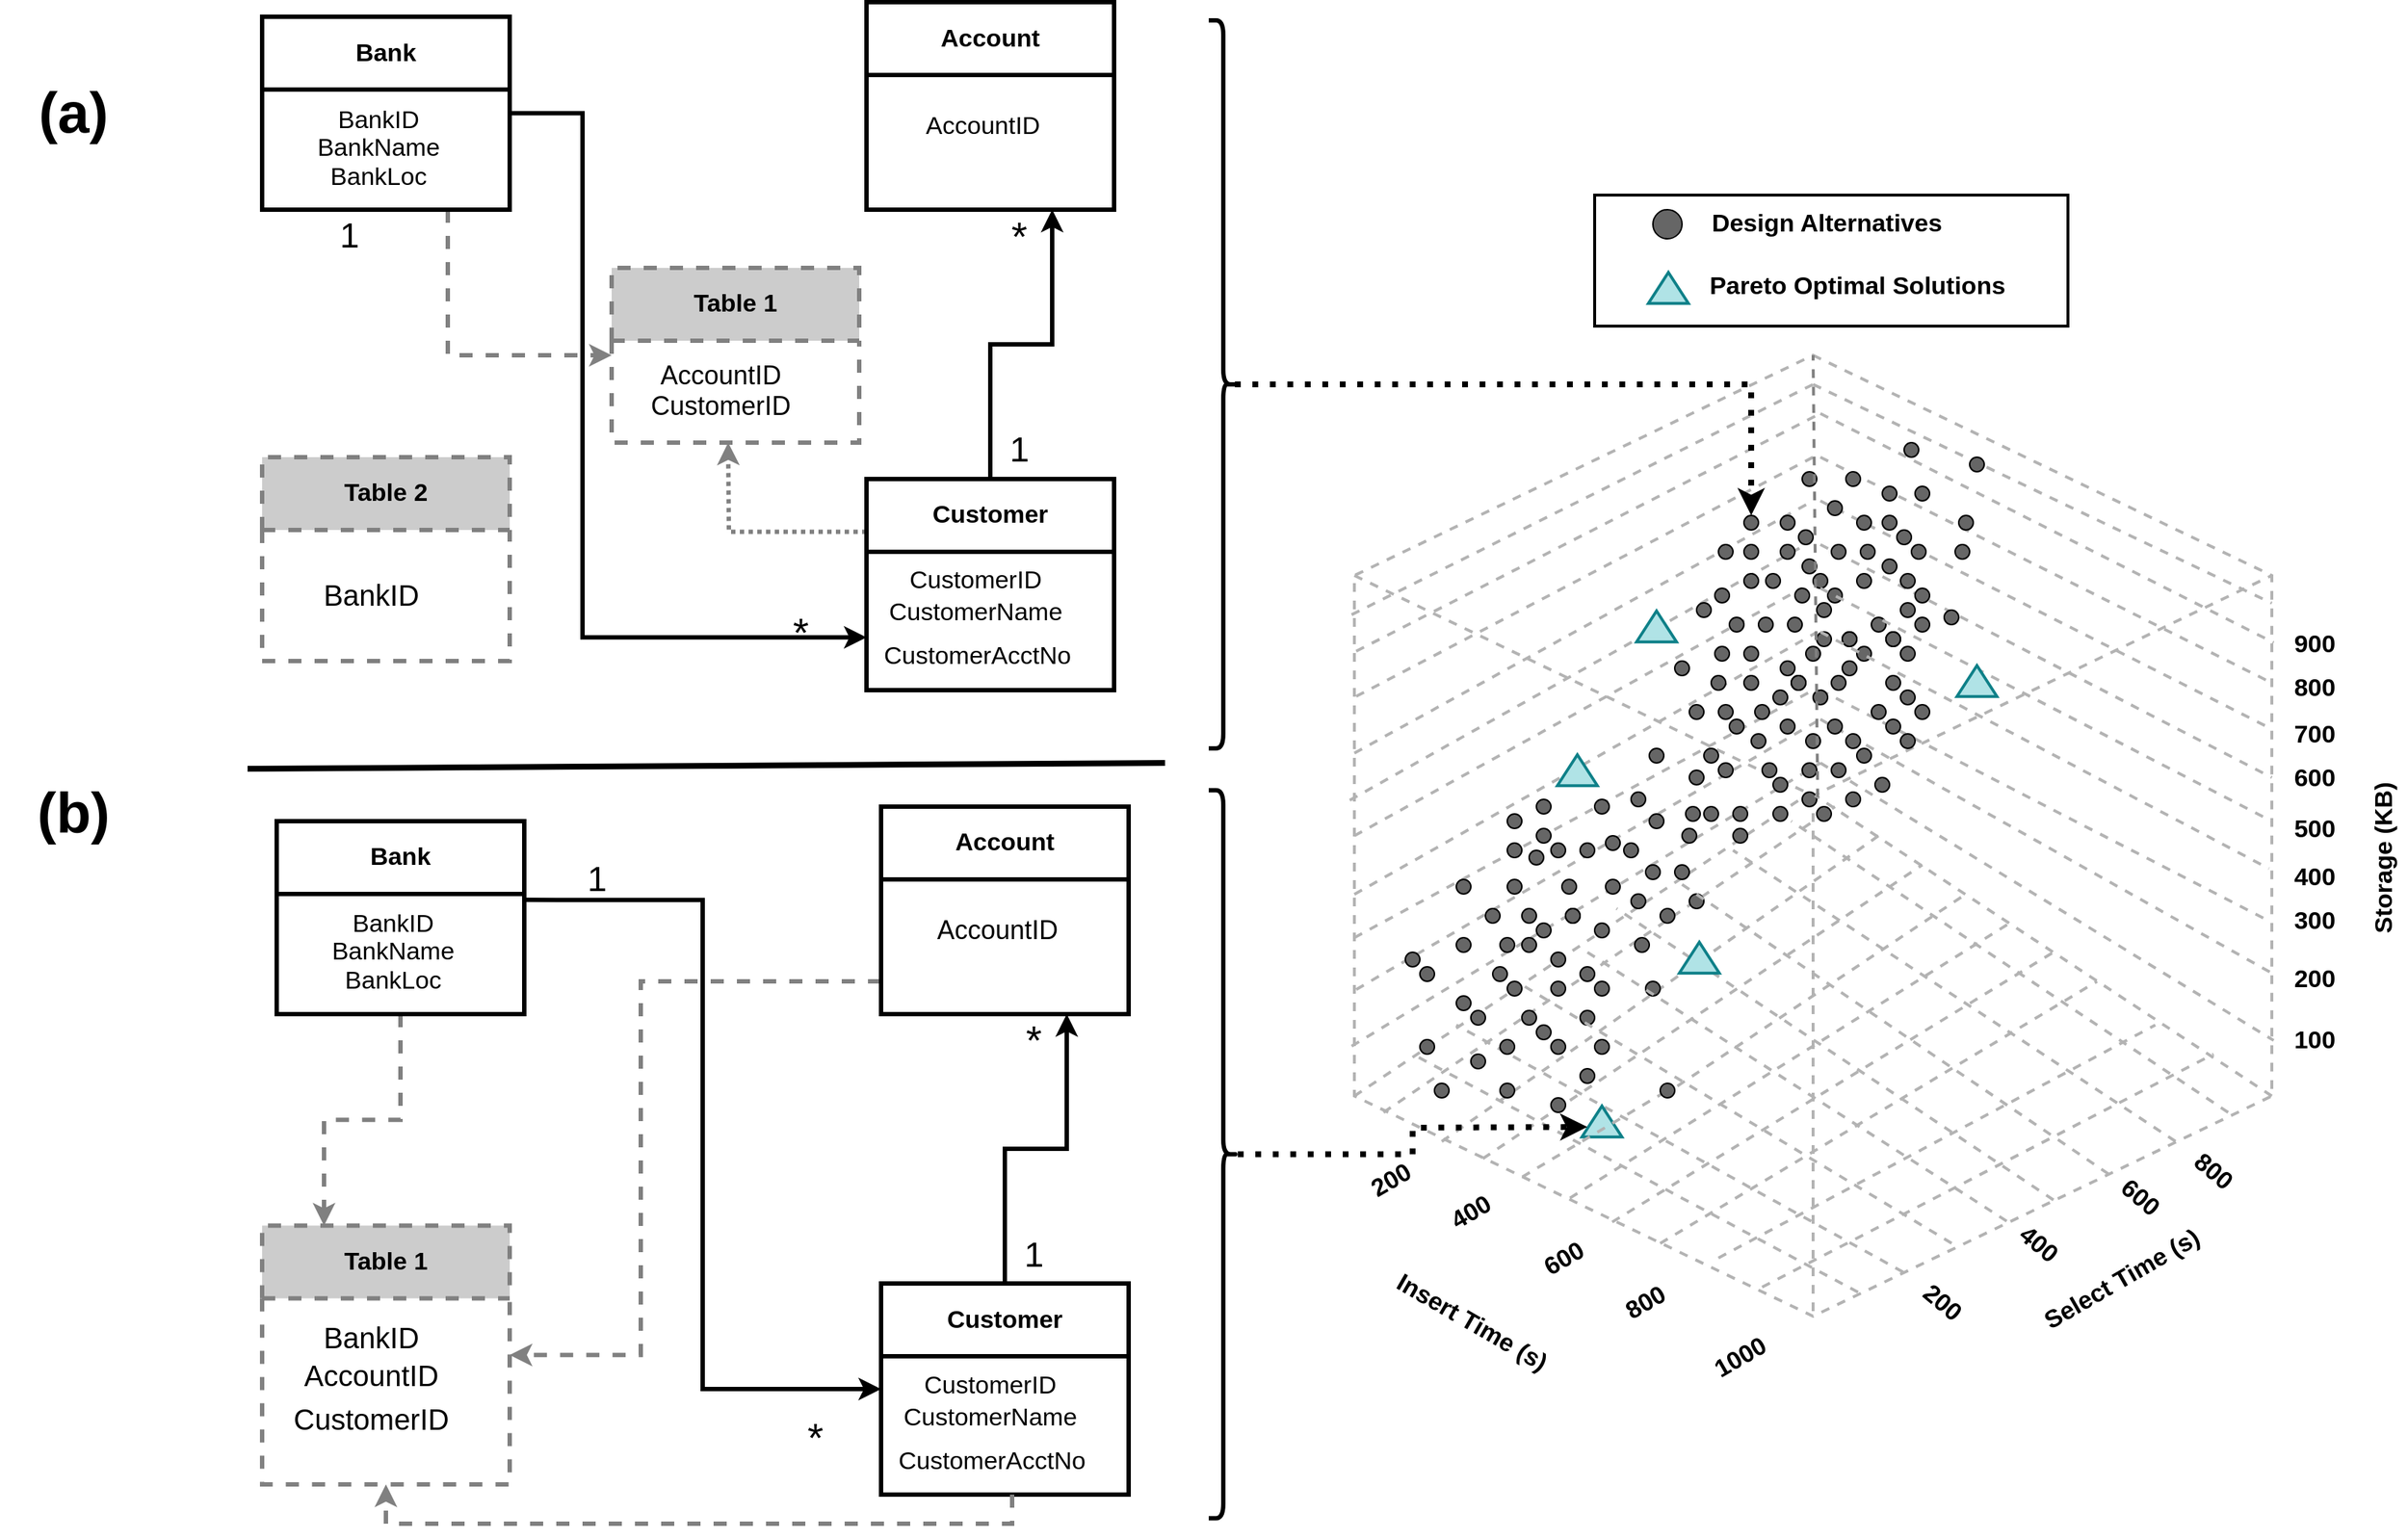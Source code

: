 <mxfile version="20.8.16" type="device"><diagram name="Page-1" id="UhQO2gzOr3bfsMA8ZRpl"><mxGraphModel dx="2758" dy="1216" grid="1" gridSize="10" guides="1" tooltips="1" connect="1" arrows="1" fold="1" page="1" pageScale="1" pageWidth="850" pageHeight="1100" math="0" shadow="0"><root><mxCell id="0"/><mxCell id="1" parent="0"/><mxCell id="4VhB_6HnbgdUg8-D5HF9-282" value="" style="endArrow=none;dashed=1;html=1;rounded=0;strokeColor=#B3B3B3;strokeWidth=2;fontSize=17;exitX=-0.003;exitY=0.27;exitDx=0;exitDy=0;exitPerimeter=0;" edge="1" parent="1" source="4VhB_6HnbgdUg8-D5HF9-3"><mxGeometry width="50" height="50" relative="1" as="geometry"><mxPoint x="650" y="570" as="sourcePoint"/><mxPoint x="1035" y="300" as="targetPoint"/></mxGeometry></mxCell><mxCell id="4VhB_6HnbgdUg8-D5HF9-283" value="" style="endArrow=none;dashed=1;html=1;rounded=0;strokeColor=#B3B3B3;strokeWidth=2;fontSize=17;exitX=0.002;exitY=0.308;exitDx=0;exitDy=0;exitPerimeter=0;" edge="1" parent="1" source="4VhB_6HnbgdUg8-D5HF9-3"><mxGeometry width="50" height="50" relative="1" as="geometry"><mxPoint x="728.11" y="468.2" as="sourcePoint"/><mxPoint x="1040" y="320" as="targetPoint"/></mxGeometry></mxCell><mxCell id="4VhB_6HnbgdUg8-D5HF9-284" value="" style="endArrow=none;dashed=1;html=1;rounded=0;strokeColor=#B3B3B3;strokeWidth=2;fontSize=17;exitX=0.002;exitY=0.355;exitDx=0;exitDy=0;exitPerimeter=0;" edge="1" parent="1" source="4VhB_6HnbgdUg8-D5HF9-3"><mxGeometry width="50" height="50" relative="1" as="geometry"><mxPoint x="731.26" y="493.28" as="sourcePoint"/><mxPoint x="1035" y="350" as="targetPoint"/></mxGeometry></mxCell><mxCell id="4VhB_6HnbgdUg8-D5HF9-285" value="" style="endArrow=none;dashed=1;html=1;rounded=0;strokeColor=#B3B3B3;strokeWidth=2;fontSize=17;exitX=0;exitY=0.414;exitDx=0;exitDy=0;exitPerimeter=0;" edge="1" parent="1" source="4VhB_6HnbgdUg8-D5HF9-3"><mxGeometry width="50" height="50" relative="1" as="geometry"><mxPoint x="731.26" y="524.3" as="sourcePoint"/><mxPoint x="1035" y="380" as="targetPoint"/></mxGeometry></mxCell><mxCell id="4VhB_6HnbgdUg8-D5HF9-286" value="" style="endArrow=none;dashed=1;html=1;rounded=0;strokeColor=#B3B3B3;strokeWidth=2;fontSize=17;exitX=-0.005;exitY=0.463;exitDx=0;exitDy=0;exitPerimeter=0;entryX=0.5;entryY=1;entryDx=0;entryDy=0;" edge="1" parent="1" source="4VhB_6HnbgdUg8-D5HF9-3" target="4VhB_6HnbgdUg8-D5HF9-189"><mxGeometry width="50" height="50" relative="1" as="geometry"><mxPoint x="730" y="563.24" as="sourcePoint"/><mxPoint x="1040" y="410" as="targetPoint"/></mxGeometry></mxCell><mxCell id="4VhB_6HnbgdUg8-D5HF9-287" value="" style="endArrow=none;dashed=1;html=1;rounded=0;strokeColor=#B3B3B3;strokeWidth=2;fontSize=17;exitX=0;exitY=0.5;exitDx=0;exitDy=0;exitPerimeter=0;entryX=0.5;entryY=0;entryDx=0;entryDy=0;" edge="1" parent="1" source="4VhB_6HnbgdUg8-D5HF9-3" target="4VhB_6HnbgdUg8-D5HF9-77"><mxGeometry width="50" height="50" relative="1" as="geometry"><mxPoint x="726.85" y="595.58" as="sourcePoint"/><mxPoint x="1040" y="440" as="targetPoint"/></mxGeometry></mxCell><mxCell id="4VhB_6HnbgdUg8-D5HF9-288" value="" style="endArrow=none;dashed=1;html=1;rounded=0;strokeColor=#B3B3B3;strokeWidth=2;fontSize=17;exitX=0;exitY=0.561;exitDx=0;exitDy=0;exitPerimeter=0;" edge="1" parent="1" source="4VhB_6HnbgdUg8-D5HF9-3"><mxGeometry width="50" height="50" relative="1" as="geometry"><mxPoint x="730" y="620" as="sourcePoint"/><mxPoint x="1038" y="470" as="targetPoint"/></mxGeometry></mxCell><mxCell id="4VhB_6HnbgdUg8-D5HF9-289" value="" style="endArrow=none;dashed=1;html=1;rounded=0;strokeColor=#B3B3B3;strokeWidth=2;fontSize=17;exitX=0;exitY=0.606;exitDx=0;exitDy=0;exitPerimeter=0;" edge="1" parent="1" source="4VhB_6HnbgdUg8-D5HF9-3"><mxGeometry width="50" height="50" relative="1" as="geometry"><mxPoint x="740" y="630" as="sourcePoint"/><mxPoint x="1035" y="510" as="targetPoint"/></mxGeometry></mxCell><mxCell id="4VhB_6HnbgdUg8-D5HF9-290" value="" style="endArrow=none;dashed=1;html=1;rounded=0;strokeColor=#B3B3B3;strokeWidth=2;fontSize=17;exitX=0.002;exitY=0.66;exitDx=0;exitDy=0;exitPerimeter=0;" edge="1" parent="1" source="4VhB_6HnbgdUg8-D5HF9-3"><mxGeometry width="50" height="50" relative="1" as="geometry"><mxPoint x="730" y="689.96" as="sourcePoint"/><mxPoint x="1040" y="530" as="targetPoint"/></mxGeometry></mxCell><mxCell id="4VhB_6HnbgdUg8-D5HF9-291" value="" style="endArrow=none;dashed=1;html=1;rounded=0;strokeColor=#B3B3B3;strokeWidth=2;fontSize=17;exitX=-0.003;exitY=0.719;exitDx=0;exitDy=0;exitPerimeter=0;" edge="1" parent="1" source="4VhB_6HnbgdUg8-D5HF9-3"><mxGeometry width="50" height="50" relative="1" as="geometry"><mxPoint x="731.26" y="725.6" as="sourcePoint"/><mxPoint x="1040" y="560" as="targetPoint"/></mxGeometry></mxCell><mxCell id="4VhB_6HnbgdUg8-D5HF9-281" value="" style="endArrow=none;html=1;rounded=0;dashed=1;strokeWidth=2;fontSize=17;strokeColor=#B3B3B3;entryX=1.002;entryY=0.713;entryDx=0;entryDy=0;entryPerimeter=0;" edge="1" parent="1" target="4VhB_6HnbgdUg8-D5HF9-3"><mxGeometry width="50" height="50" relative="1" as="geometry"><mxPoint x="1040" y="560" as="sourcePoint"/><mxPoint x="1360" y="720.32" as="targetPoint"/></mxGeometry></mxCell><mxCell id="4VhB_6HnbgdUg8-D5HF9-280" value="" style="endArrow=none;html=1;rounded=0;dashed=1;strokeWidth=2;fontSize=17;strokeColor=#B3B3B3;entryX=1;entryY=0.643;entryDx=0;entryDy=0;entryPerimeter=0;" edge="1" parent="1" target="4VhB_6HnbgdUg8-D5HF9-3"><mxGeometry width="50" height="50" relative="1" as="geometry"><mxPoint x="1040" y="530" as="sourcePoint"/><mxPoint x="1358" y="678.465" as="targetPoint"/></mxGeometry></mxCell><mxCell id="4VhB_6HnbgdUg8-D5HF9-279" value="" style="endArrow=none;html=1;rounded=0;dashed=1;strokeWidth=2;fontSize=17;strokeColor=#B3B3B3;entryX=0.141;entryY=-0.15;entryDx=0;entryDy=0;entryPerimeter=0;" edge="1" parent="1"><mxGeometry width="50" height="50" relative="1" as="geometry"><mxPoint x="1040" y="510" as="sourcePoint"/><mxPoint x="1348" y="668.465" as="targetPoint"/></mxGeometry></mxCell><mxCell id="4VhB_6HnbgdUg8-D5HF9-276" value="" style="endArrow=none;html=1;rounded=0;dashed=1;strokeWidth=2;fontSize=17;strokeColor=#B3B3B3;" edge="1" parent="1"><mxGeometry width="50" height="50" relative="1" as="geometry"><mxPoint x="1040" y="410" as="sourcePoint"/><mxPoint x="1350" y="570" as="targetPoint"/></mxGeometry></mxCell><mxCell id="4VhB_6HnbgdUg8-D5HF9-275" value="" style="endArrow=none;html=1;rounded=0;dashed=1;strokeWidth=2;fontSize=17;entryX=1;entryY=0.389;entryDx=0;entryDy=0;entryPerimeter=0;strokeColor=#B3B3B3;" edge="1" parent="1" target="4VhB_6HnbgdUg8-D5HF9-3"><mxGeometry width="50" height="50" relative="1" as="geometry"><mxPoint x="1040" y="380" as="sourcePoint"/><mxPoint x="1358.74" y="514.4" as="targetPoint"/></mxGeometry></mxCell><mxCell id="4VhB_6HnbgdUg8-D5HF9-274" value="" style="endArrow=none;html=1;rounded=0;dashed=1;strokeWidth=2;fontSize=17;entryX=0.998;entryY=0.34;entryDx=0;entryDy=0;entryPerimeter=0;strokeColor=#B3B3B3;" edge="1" parent="1" target="4VhB_6HnbgdUg8-D5HF9-3"><mxGeometry width="50" height="50" relative="1" as="geometry"><mxPoint x="1040" y="350" as="sourcePoint"/><mxPoint x="1361.26" y="487.34" as="targetPoint"/></mxGeometry></mxCell><mxCell id="4VhB_6HnbgdUg8-D5HF9-273" value="" style="endArrow=none;html=1;rounded=0;dashed=1;strokeWidth=2;fontSize=17;entryX=1.002;entryY=0.299;entryDx=0;entryDy=0;entryPerimeter=0;strokeColor=#B3B3B3;" edge="1" parent="1" target="4VhB_6HnbgdUg8-D5HF9-3"><mxGeometry width="50" height="50" relative="1" as="geometry"><mxPoint x="1040" y="320" as="sourcePoint"/><mxPoint x="1360" y="460.28" as="targetPoint"/></mxGeometry></mxCell><mxCell id="4VhB_6HnbgdUg8-D5HF9-272" value="" style="endArrow=none;html=1;rounded=0;dashed=1;strokeWidth=2;fontSize=17;entryX=1;entryY=0.258;entryDx=0;entryDy=0;entryPerimeter=0;strokeColor=#B3B3B3;" edge="1" parent="1" target="4VhB_6HnbgdUg8-D5HF9-3"><mxGeometry width="50" height="50" relative="1" as="geometry"><mxPoint x="1035" y="300" as="sourcePoint"/><mxPoint x="1045" y="290" as="targetPoint"/></mxGeometry></mxCell><mxCell id="4VhB_6HnbgdUg8-D5HF9-3" value="" style="html=1;shape=mxgraph.basic.isocube;isoAngle=15;fillColor=none;rotation=0;strokeWidth=2;strokeColor=#B3B3B3;dashed=1;" vertex="1" parent="1"><mxGeometry x="720" y="280" width="630" height="660" as="geometry"/></mxCell><mxCell id="4VhB_6HnbgdUg8-D5HF9-267" value="" style="endArrow=none;dashed=1;html=1;rounded=0;strokeWidth=2;fontSize=17;exitX=0.598;exitY=0.954;exitDx=0;exitDy=0;exitPerimeter=0;strokeColor=#B3B3B3;" edge="1" parent="1" source="4VhB_6HnbgdUg8-D5HF9-3"><mxGeometry width="50" height="50" relative="1" as="geometry"><mxPoint x="1140.13" y="899.84" as="sourcePoint"/><mxPoint x="790" y="740" as="targetPoint"/></mxGeometry></mxCell><mxCell id="4VhB_6HnbgdUg8-D5HF9-252" value="" style="endArrow=none;dashed=1;html=1;rounded=0;strokeWidth=2;fontSize=17;exitX=0.14;exitY=0.836;exitDx=0;exitDy=0;exitPerimeter=0;strokeColor=#B3B3B3;" edge="1" parent="1" source="4VhB_6HnbgdUg8-D5HF9-3"><mxGeometry width="50" height="50" relative="1" as="geometry"><mxPoint x="790" y="830" as="sourcePoint"/><mxPoint x="1110" y="630" as="targetPoint"/></mxGeometry></mxCell><mxCell id="4VhB_6HnbgdUg8-D5HF9-251" value="" style="endArrow=none;dashed=1;html=1;rounded=0;strokeWidth=2;fontSize=17;strokeColor=#B3B3B3;" edge="1" parent="1"><mxGeometry width="50" height="50" relative="1" as="geometry"><mxPoint x="780" y="820" as="sourcePoint"/><mxPoint x="1080" y="610" as="targetPoint"/></mxGeometry></mxCell><mxCell id="4VhB_6HnbgdUg8-D5HF9-246" value="" style="endArrow=none;dashed=1;html=1;rounded=0;strokeWidth=2;fontSize=17;strokeColor=#B3B3B3;" edge="1" parent="1"><mxGeometry width="50" height="50" relative="1" as="geometry"><mxPoint x="740" y="800" as="sourcePoint"/><mxPoint x="1050" y="590" as="targetPoint"/></mxGeometry></mxCell><mxCell id="4VhB_6HnbgdUg8-D5HF9-243" value="" style="endArrow=none;dashed=1;html=1;rounded=0;strokeWidth=2;fontSize=17;exitX=0;exitY=0;exitDx=0;exitDy=508.75;exitPerimeter=0;entryX=0.497;entryY=0.455;entryDx=0;entryDy=0;entryPerimeter=0;strokeColor=#B3B3B3;" edge="1" parent="1" source="4VhB_6HnbgdUg8-D5HF9-3" target="4VhB_6HnbgdUg8-D5HF9-3"><mxGeometry width="50" height="50" relative="1" as="geometry"><mxPoint x="940" y="820" as="sourcePoint"/><mxPoint x="990" y="770" as="targetPoint"/></mxGeometry></mxCell><mxCell id="4VhB_6HnbgdUg8-D5HF9-4" value="" style="verticalLabelPosition=bottom;verticalAlign=top;html=1;shape=mxgraph.basic.polygon;polyCoords=[[0.25,0],[0.75,0],[1,0.25],[1,0.75],[0.75,1],[0.25,1],[0,0.75],[0,0.25]];polyline=0;fillColor=#666666;" vertex="1" parent="1"><mxGeometry x="855" y="595" width="10" as="geometry"/></mxCell><mxCell id="4VhB_6HnbgdUg8-D5HF9-5" value="" style="ellipse;whiteSpace=wrap;html=1;aspect=fixed;fillColor=#666666;" vertex="1" parent="1"><mxGeometry x="790" y="720" width="10" height="10" as="geometry"/></mxCell><mxCell id="4VhB_6HnbgdUg8-D5HF9-6" value="" style="ellipse;whiteSpace=wrap;html=1;aspect=fixed;fillColor=#666666;" vertex="1" parent="1"><mxGeometry x="815" y="700" width="10" height="10" as="geometry"/></mxCell><mxCell id="4VhB_6HnbgdUg8-D5HF9-7" value="" style="ellipse;whiteSpace=wrap;html=1;aspect=fixed;fillColor=#666666;" vertex="1" parent="1"><mxGeometry x="875" y="700" width="10" height="10" as="geometry"/></mxCell><mxCell id="4VhB_6HnbgdUg8-D5HF9-8" value="" style="ellipse;whiteSpace=wrap;html=1;aspect=fixed;fillColor=#666666;" vertex="1" parent="1"><mxGeometry x="825" y="615" width="10" height="10" as="geometry"/></mxCell><mxCell id="4VhB_6HnbgdUg8-D5HF9-9" value="" style="ellipse;whiteSpace=wrap;html=1;aspect=fixed;fillColor=#666666;" vertex="1" parent="1"><mxGeometry x="885" y="750" width="10" height="10" as="geometry"/></mxCell><mxCell id="4VhB_6HnbgdUg8-D5HF9-10" value="" style="ellipse;whiteSpace=wrap;html=1;aspect=fixed;fillColor=#666666;" vertex="1" parent="1"><mxGeometry x="875" y="770" width="10" height="10" as="geometry"/></mxCell><mxCell id="4VhB_6HnbgdUg8-D5HF9-11" value="" style="ellipse;whiteSpace=wrap;html=1;aspect=fixed;fillColor=#666666;" vertex="1" parent="1"><mxGeometry x="950" y="565" width="10" height="10" as="geometry"/></mxCell><mxCell id="4VhB_6HnbgdUg8-D5HF9-12" value="" style="ellipse;whiteSpace=wrap;html=1;aspect=fixed;fillColor=#666666;" vertex="1" parent="1"><mxGeometry x="855" y="690" width="10" height="10" as="geometry"/></mxCell><mxCell id="4VhB_6HnbgdUg8-D5HF9-13" value="" style="ellipse;whiteSpace=wrap;html=1;aspect=fixed;fillColor=#666666;" vertex="1" parent="1"><mxGeometry x="1142.5" y="350" width="10" height="10" as="geometry"/></mxCell><mxCell id="4VhB_6HnbgdUg8-D5HF9-14" value="" style="ellipse;whiteSpace=wrap;html=1;aspect=fixed;fillColor=#666666;" vertex="1" parent="1"><mxGeometry x="892.5" y="610" width="10" height="10" as="geometry"/></mxCell><mxCell id="4VhB_6HnbgdUg8-D5HF9-15" value="" style="ellipse;whiteSpace=wrap;html=1;aspect=fixed;fillColor=#666666;" vertex="1" parent="1"><mxGeometry x="1082.5" y="420" width="10" height="10" as="geometry"/></mxCell><mxCell id="4VhB_6HnbgdUg8-D5HF9-16" value="" style="ellipse;whiteSpace=wrap;html=1;aspect=fixed;fillColor=#666666;" vertex="1" parent="1"><mxGeometry x="997.5" y="460" width="10" height="10" as="geometry"/></mxCell><mxCell id="4VhB_6HnbgdUg8-D5HF9-18" value="" style="ellipse;whiteSpace=wrap;html=1;aspect=fixed;fillColor=#666666;" vertex="1" parent="1"><mxGeometry x="1047.5" y="410" width="10" height="10" as="geometry"/></mxCell><mxCell id="4VhB_6HnbgdUg8-D5HF9-19" value="" style="ellipse;whiteSpace=wrap;html=1;aspect=fixed;fillColor=#666666;" vertex="1" parent="1"><mxGeometry x="885" y="585" width="10" height="10" as="geometry"/></mxCell><mxCell id="4VhB_6HnbgdUg8-D5HF9-20" value="" style="ellipse;whiteSpace=wrap;html=1;aspect=fixed;fillColor=#666666;" vertex="1" parent="1"><mxGeometry x="1012.5" y="410" width="10" height="10" as="geometry"/></mxCell><mxCell id="4VhB_6HnbgdUg8-D5HF9-21" value="" style="ellipse;whiteSpace=wrap;html=1;aspect=fixed;fillColor=#666666;" vertex="1" parent="1"><mxGeometry x="845" y="740" width="10" height="10" as="geometry"/></mxCell><mxCell id="4VhB_6HnbgdUg8-D5HF9-50" value="" style="ellipse;whiteSpace=wrap;html=1;aspect=fixed;fillColor=#666666;" vertex="1" parent="1"><mxGeometry x="945" y="605" width="10" height="10" as="geometry"/></mxCell><mxCell id="4VhB_6HnbgdUg8-D5HF9-51" value="" style="ellipse;whiteSpace=wrap;html=1;aspect=fixed;fillColor=#666666;" vertex="1" parent="1"><mxGeometry x="755" y="690" width="10" height="10" as="geometry"/></mxCell><mxCell id="4VhB_6HnbgdUg8-D5HF9-59" value="" style="ellipse;whiteSpace=wrap;html=1;aspect=fixed;fillColor=#666666;" vertex="1" parent="1"><mxGeometry x="835" y="660" width="10" height="10" as="geometry"/></mxCell><mxCell id="4VhB_6HnbgdUg8-D5HF9-62" value="" style="ellipse;whiteSpace=wrap;html=1;aspect=fixed;fillColor=#666666;" vertex="1" parent="1"><mxGeometry x="987.5" y="500" width="10" height="10" as="geometry"/></mxCell><mxCell id="4VhB_6HnbgdUg8-D5HF9-63" value="" style="ellipse;whiteSpace=wrap;html=1;aspect=fixed;fillColor=#666666;" vertex="1" parent="1"><mxGeometry x="992.5" y="540" width="10" height="10" as="geometry"/></mxCell><mxCell id="4VhB_6HnbgdUg8-D5HF9-64" value="" style="ellipse;whiteSpace=wrap;html=1;aspect=fixed;fillColor=#666666;" vertex="1" parent="1"><mxGeometry x="987.5" y="390" width="10" height="10" as="geometry"/></mxCell><mxCell id="4VhB_6HnbgdUg8-D5HF9-65" value="" style="ellipse;whiteSpace=wrap;html=1;aspect=fixed;fillColor=#666666;" vertex="1" parent="1"><mxGeometry x="987.5" y="430" width="10" height="10" as="geometry"/></mxCell><mxCell id="4VhB_6HnbgdUg8-D5HF9-66" value="" style="ellipse;whiteSpace=wrap;html=1;aspect=fixed;fillColor=#666666;" vertex="1" parent="1"><mxGeometry x="1012.5" y="490" width="10" height="10" as="geometry"/></mxCell><mxCell id="4VhB_6HnbgdUg8-D5HF9-67" value="" style="ellipse;whiteSpace=wrap;html=1;aspect=fixed;fillColor=#666666;" vertex="1" parent="1"><mxGeometry x="865" y="660" width="10" height="10" as="geometry"/></mxCell><mxCell id="4VhB_6HnbgdUg8-D5HF9-68" value="" style="ellipse;whiteSpace=wrap;html=1;aspect=fixed;fillColor=#666666;" vertex="1" parent="1"><mxGeometry x="835" y="680" width="10" height="10" as="geometry"/></mxCell><mxCell id="4VhB_6HnbgdUg8-D5HF9-69" value="" style="ellipse;whiteSpace=wrap;html=1;aspect=fixed;fillColor=#666666;" vertex="1" parent="1"><mxGeometry x="845" y="585" width="10" height="10" as="geometry"/></mxCell><mxCell id="4VhB_6HnbgdUg8-D5HF9-70" value="" style="ellipse;whiteSpace=wrap;html=1;aspect=fixed;fillColor=#666666;" vertex="1" parent="1"><mxGeometry x="892.5" y="640" width="10" height="10" as="geometry"/></mxCell><mxCell id="4VhB_6HnbgdUg8-D5HF9-71" value="" style="ellipse;whiteSpace=wrap;html=1;aspect=fixed;fillColor=#666666;" vertex="1" parent="1"><mxGeometry x="862.5" y="640" width="10" height="10" as="geometry"/></mxCell><mxCell id="4VhB_6HnbgdUg8-D5HF9-72" value="" style="ellipse;whiteSpace=wrap;html=1;aspect=fixed;fillColor=#666666;" vertex="1" parent="1"><mxGeometry x="967.5" y="480" width="10" height="10" as="geometry"/></mxCell><mxCell id="4VhB_6HnbgdUg8-D5HF9-73" value="" style="ellipse;whiteSpace=wrap;html=1;aspect=fixed;fillColor=#666666;" vertex="1" parent="1"><mxGeometry x="885" y="670" width="10" height="10" as="geometry"/></mxCell><mxCell id="4VhB_6HnbgdUg8-D5HF9-74" value="" style="ellipse;whiteSpace=wrap;html=1;aspect=fixed;fillColor=#666666;" vertex="1" parent="1"><mxGeometry x="977.5" y="460" width="10" height="10" as="geometry"/></mxCell><mxCell id="4VhB_6HnbgdUg8-D5HF9-76" value="" style="ellipse;whiteSpace=wrap;html=1;aspect=fixed;fillColor=#666666;" vertex="1" parent="1"><mxGeometry x="1000" y="560" width="10" height="10" as="geometry"/></mxCell><mxCell id="4VhB_6HnbgdUg8-D5HF9-77" value="" style="ellipse;whiteSpace=wrap;html=1;aspect=fixed;fillColor=#666666;" vertex="1" parent="1"><mxGeometry x="1022.5" y="440" width="10" height="10" as="geometry"/></mxCell><mxCell id="4VhB_6HnbgdUg8-D5HF9-78" value="" style="ellipse;whiteSpace=wrap;html=1;aspect=fixed;fillColor=#666666;" vertex="1" parent="1"><mxGeometry x="1037.5" y="470" width="10" height="10" as="geometry"/></mxCell><mxCell id="4VhB_6HnbgdUg8-D5HF9-79" value="" style="ellipse;whiteSpace=wrap;html=1;aspect=fixed;fillColor=#666666;" vertex="1" parent="1"><mxGeometry x="960" y="550" width="10" height="10" as="geometry"/></mxCell><mxCell id="4VhB_6HnbgdUg8-D5HF9-80" value="" style="ellipse;whiteSpace=wrap;html=1;aspect=fixed;fillColor=#666666;" vertex="1" parent="1"><mxGeometry x="967.5" y="440" width="10" height="10" as="geometry"/></mxCell><mxCell id="4VhB_6HnbgdUg8-D5HF9-81" value="" style="ellipse;whiteSpace=wrap;html=1;aspect=fixed;fillColor=#666666;" vertex="1" parent="1"><mxGeometry x="1002.5" y="430" width="10" height="10" as="geometry"/></mxCell><mxCell id="4VhB_6HnbgdUg8-D5HF9-82" value="" style="ellipse;whiteSpace=wrap;html=1;aspect=fixed;fillColor=#666666;" vertex="1" parent="1"><mxGeometry x="987.5" y="410" width="10" height="10" as="geometry"/></mxCell><mxCell id="4VhB_6HnbgdUg8-D5HF9-83" value="" style="ellipse;whiteSpace=wrap;html=1;aspect=fixed;fillColor=#666666;" vertex="1" parent="1"><mxGeometry x="1012.5" y="390" width="10" height="10" as="geometry"/></mxCell><mxCell id="4VhB_6HnbgdUg8-D5HF9-84" value="" style="ellipse;whiteSpace=wrap;html=1;aspect=fixed;fillColor=#666666;" vertex="1" parent="1"><mxGeometry x="1027.5" y="420" width="10" height="10" as="geometry"/></mxCell><mxCell id="4VhB_6HnbgdUg8-D5HF9-85" value="" style="ellipse;whiteSpace=wrap;html=1;aspect=fixed;fillColor=#666666;" vertex="1" parent="1"><mxGeometry x="970" y="410" width="10" height="10" as="geometry"/></mxCell><mxCell id="4VhB_6HnbgdUg8-D5HF9-86" value="" style="ellipse;whiteSpace=wrap;html=1;aspect=fixed;fillColor=#666666;" vertex="1" parent="1"><mxGeometry x="1017.5" y="460" width="10" height="10" as="geometry"/></mxCell><mxCell id="4VhB_6HnbgdUg8-D5HF9-87" value="" style="ellipse;whiteSpace=wrap;html=1;aspect=fixed;fillColor=#666666;" vertex="1" parent="1"><mxGeometry x="987.5" y="480" width="10" height="10" as="geometry"/></mxCell><mxCell id="4VhB_6HnbgdUg8-D5HF9-88" value="" style="ellipse;whiteSpace=wrap;html=1;aspect=fixed;fillColor=#666666;" vertex="1" parent="1"><mxGeometry x="965" y="500" width="10" height="10" as="geometry"/></mxCell><mxCell id="4VhB_6HnbgdUg8-D5HF9-89" value="" style="ellipse;whiteSpace=wrap;html=1;aspect=fixed;fillColor=#666666;" vertex="1" parent="1"><mxGeometry x="947.5" y="590" width="10" height="10" as="geometry"/></mxCell><mxCell id="4VhB_6HnbgdUg8-D5HF9-90" value="" style="ellipse;whiteSpace=wrap;html=1;aspect=fixed;fillColor=#666666;" vertex="1" parent="1"><mxGeometry x="995" y="520" width="10" height="10" as="geometry"/></mxCell><mxCell id="4VhB_6HnbgdUg8-D5HF9-91" value="" style="ellipse;whiteSpace=wrap;html=1;aspect=fixed;fillColor=#666666;" vertex="1" parent="1"><mxGeometry x="950" y="650" width="10" height="10" as="geometry"/></mxCell><mxCell id="4VhB_6HnbgdUg8-D5HF9-92" value="" style="ellipse;whiteSpace=wrap;html=1;aspect=fixed;fillColor=#666666;" vertex="1" parent="1"><mxGeometry x="1102.5" y="410" width="10" height="10" as="geometry"/></mxCell><mxCell id="4VhB_6HnbgdUg8-D5HF9-93" value="" style="ellipse;whiteSpace=wrap;html=1;aspect=fixed;fillColor=#666666;" vertex="1" parent="1"><mxGeometry x="820" y="780" width="10" height="10" as="geometry"/></mxCell><mxCell id="4VhB_6HnbgdUg8-D5HF9-94" value="" style="ellipse;whiteSpace=wrap;html=1;aspect=fixed;fillColor=#666666;" vertex="1" parent="1"><mxGeometry x="845" y="605" width="10" height="10" as="geometry"/></mxCell><mxCell id="4VhB_6HnbgdUg8-D5HF9-95" value="" style="ellipse;whiteSpace=wrap;html=1;aspect=fixed;fillColor=#666666;" vertex="1" parent="1"><mxGeometry x="810" y="660" width="10" height="10" as="geometry"/></mxCell><mxCell id="4VhB_6HnbgdUg8-D5HF9-96" value="" style="ellipse;whiteSpace=wrap;html=1;aspect=fixed;fillColor=#666666;" vertex="1" parent="1"><mxGeometry x="1037.5" y="450" width="10" height="10" as="geometry"/></mxCell><mxCell id="4VhB_6HnbgdUg8-D5HF9-97" value="" style="ellipse;whiteSpace=wrap;html=1;aspect=fixed;fillColor=#666666;" vertex="1" parent="1"><mxGeometry x="922.5" y="595" width="10" height="10" as="geometry"/></mxCell><mxCell id="4VhB_6HnbgdUg8-D5HF9-125" value="" style="verticalLabelPosition=bottom;verticalAlign=top;html=1;shape=mxgraph.basic.polygon;polyCoords=[[0.25,0],[0.75,0],[1,0.25],[1,0.75],[0.75,1],[0.25,1],[0,0.75],[0,0.25]];polyline=0;fillColor=#666666;" vertex="1" parent="1"><mxGeometry x="940" y="605" width="10" as="geometry"/></mxCell><mxCell id="4VhB_6HnbgdUg8-D5HF9-126" value="" style="ellipse;whiteSpace=wrap;html=1;aspect=fixed;fillColor=#666666;" vertex="1" parent="1"><mxGeometry x="800" y="730" width="10" height="10" as="geometry"/></mxCell><mxCell id="4VhB_6HnbgdUg8-D5HF9-127" value="" style="ellipse;whiteSpace=wrap;html=1;aspect=fixed;fillColor=#666666;" vertex="1" parent="1"><mxGeometry x="825" y="710" width="10" height="10" as="geometry"/></mxCell><mxCell id="4VhB_6HnbgdUg8-D5HF9-128" value="" style="ellipse;whiteSpace=wrap;html=1;aspect=fixed;fillColor=#666666;" vertex="1" parent="1"><mxGeometry x="885" y="710" width="10" height="10" as="geometry"/></mxCell><mxCell id="4VhB_6HnbgdUg8-D5HF9-129" value="" style="ellipse;whiteSpace=wrap;html=1;aspect=fixed;fillColor=#666666;" vertex="1" parent="1"><mxGeometry x="865" y="660" width="10" height="10" as="geometry"/></mxCell><mxCell id="4VhB_6HnbgdUg8-D5HF9-130" value="" style="ellipse;whiteSpace=wrap;html=1;aspect=fixed;fillColor=#666666;" vertex="1" parent="1"><mxGeometry x="875" y="615" width="10" height="10" as="geometry"/></mxCell><mxCell id="4VhB_6HnbgdUg8-D5HF9-131" value="" style="ellipse;whiteSpace=wrap;html=1;aspect=fixed;fillColor=#666666;" vertex="1" parent="1"><mxGeometry x="800" y="760" width="10" height="10" as="geometry"/></mxCell><mxCell id="4VhB_6HnbgdUg8-D5HF9-132" value="" style="ellipse;whiteSpace=wrap;html=1;aspect=fixed;fillColor=#666666;" vertex="1" parent="1"><mxGeometry x="905" y="615" width="10" height="10" as="geometry"/></mxCell><mxCell id="4VhB_6HnbgdUg8-D5HF9-133" value="" style="ellipse;whiteSpace=wrap;html=1;aspect=fixed;fillColor=#666666;" vertex="1" parent="1"><mxGeometry x="820" y="750" width="10" height="10" as="geometry"/></mxCell><mxCell id="4VhB_6HnbgdUg8-D5HF9-134" value="" style="ellipse;whiteSpace=wrap;html=1;aspect=fixed;fillColor=#666666;" vertex="1" parent="1"><mxGeometry x="970" y="520" width="10" height="10" as="geometry"/></mxCell><mxCell id="4VhB_6HnbgdUg8-D5HF9-135" value="" style="ellipse;whiteSpace=wrap;html=1;aspect=fixed;fillColor=#666666;" vertex="1" parent="1"><mxGeometry x="855" y="750" width="10" height="10" as="geometry"/></mxCell><mxCell id="4VhB_6HnbgdUg8-D5HF9-136" value="" style="ellipse;whiteSpace=wrap;html=1;aspect=fixed;fillColor=#666666;" vertex="1" parent="1"><mxGeometry x="855" y="710" width="10" height="10" as="geometry"/></mxCell><mxCell id="4VhB_6HnbgdUg8-D5HF9-137" value="" style="ellipse;whiteSpace=wrap;html=1;aspect=fixed;fillColor=#666666;" vertex="1" parent="1"><mxGeometry x="765" y="700" width="10" height="10" as="geometry"/></mxCell><mxCell id="4VhB_6HnbgdUg8-D5HF9-138" value="" style="ellipse;whiteSpace=wrap;html=1;aspect=fixed;fillColor=#666666;" vertex="1" parent="1"><mxGeometry x="845" y="670" width="10" height="10" as="geometry"/></mxCell><mxCell id="4VhB_6HnbgdUg8-D5HF9-139" value="" style="ellipse;whiteSpace=wrap;html=1;aspect=fixed;fillColor=#666666;" vertex="1" parent="1"><mxGeometry x="775" y="780" width="10" height="10" as="geometry"/></mxCell><mxCell id="4VhB_6HnbgdUg8-D5HF9-140" value="" style="ellipse;whiteSpace=wrap;html=1;aspect=fixed;fillColor=#666666;" vertex="1" parent="1"><mxGeometry x="820" y="680" width="10" height="10" as="geometry"/></mxCell><mxCell id="4VhB_6HnbgdUg8-D5HF9-141" value="" style="ellipse;whiteSpace=wrap;html=1;aspect=fixed;fillColor=#666666;" vertex="1" parent="1"><mxGeometry x="825" y="595" width="10" height="10" as="geometry"/></mxCell><mxCell id="4VhB_6HnbgdUg8-D5HF9-142" value="" style="ellipse;whiteSpace=wrap;html=1;aspect=fixed;fillColor=#666666;" vertex="1" parent="1"><mxGeometry x="1105" y="370" width="10" height="10" as="geometry"/></mxCell><mxCell id="4VhB_6HnbgdUg8-D5HF9-144" value="" style="ellipse;whiteSpace=wrap;html=1;aspect=fixed;fillColor=#666666;" vertex="1" parent="1"><mxGeometry x="960" y="590" width="10" height="10" as="geometry"/></mxCell><mxCell id="4VhB_6HnbgdUg8-D5HF9-145" value="" style="ellipse;whiteSpace=wrap;html=1;aspect=fixed;fillColor=#666666;" vertex="1" parent="1"><mxGeometry x="950" y="520" width="10" height="10" as="geometry"/></mxCell><mxCell id="4VhB_6HnbgdUg8-D5HF9-146" value="" style="ellipse;whiteSpace=wrap;html=1;aspect=fixed;fillColor=#666666;" vertex="1" parent="1"><mxGeometry x="912.5" y="680" width="10" height="10" as="geometry"/></mxCell><mxCell id="4VhB_6HnbgdUg8-D5HF9-147" value="" style="ellipse;whiteSpace=wrap;html=1;aspect=fixed;fillColor=#666666;" vertex="1" parent="1"><mxGeometry x="970" y="560" width="10" height="10" as="geometry"/></mxCell><mxCell id="4VhB_6HnbgdUg8-D5HF9-148" value="" style="ellipse;whiteSpace=wrap;html=1;aspect=fixed;fillColor=#666666;" vertex="1" parent="1"><mxGeometry x="980" y="590" width="10" height="10" as="geometry"/></mxCell><mxCell id="4VhB_6HnbgdUg8-D5HF9-149" value="" style="ellipse;whiteSpace=wrap;html=1;aspect=fixed;fillColor=#666666;" vertex="1" parent="1"><mxGeometry x="875" y="730" width="10" height="10" as="geometry"/></mxCell><mxCell id="4VhB_6HnbgdUg8-D5HF9-150" value="" style="ellipse;whiteSpace=wrap;html=1;aspect=fixed;fillColor=#666666;" vertex="1" parent="1"><mxGeometry x="835" y="730" width="10" height="10" as="geometry"/></mxCell><mxCell id="4VhB_6HnbgdUg8-D5HF9-151" value="" style="ellipse;whiteSpace=wrap;html=1;aspect=fixed;fillColor=#666666;" vertex="1" parent="1"><mxGeometry x="855" y="615" width="10" height="10" as="geometry"/></mxCell><mxCell id="4VhB_6HnbgdUg8-D5HF9-152" value="" style="verticalLabelPosition=bottom;verticalAlign=top;html=1;shape=mxgraph.basic.polygon;polyCoords=[[0.25,0],[0.75,0],[1,0.25],[1,0.75],[0.75,1],[0.25,1],[0,0.75],[0,0.25]];polyline=0;fillColor=#666666;" vertex="1" parent="1"><mxGeometry x="1105" y="440" width="10" as="geometry"/></mxCell><mxCell id="4VhB_6HnbgdUg8-D5HF9-153" value="" style="ellipse;whiteSpace=wrap;html=1;aspect=fixed;fillColor=#666666;" vertex="1" parent="1"><mxGeometry x="840" y="620" width="10" height="10" as="geometry"/></mxCell><mxCell id="4VhB_6HnbgdUg8-D5HF9-154" value="" style="ellipse;whiteSpace=wrap;html=1;aspect=fixed;fillColor=#666666;" vertex="1" parent="1"><mxGeometry x="1035" y="510" width="10" height="10" as="geometry"/></mxCell><mxCell id="4VhB_6HnbgdUg8-D5HF9-155" value="" style="ellipse;whiteSpace=wrap;html=1;aspect=fixed;fillColor=#666666;" vertex="1" parent="1"><mxGeometry x="1095" y="510" width="10" height="10" as="geometry"/></mxCell><mxCell id="4VhB_6HnbgdUg8-D5HF9-156" value="" style="ellipse;whiteSpace=wrap;html=1;aspect=fixed;fillColor=#666666;" vertex="1" parent="1"><mxGeometry x="1075" y="460" width="10" height="10" as="geometry"/></mxCell><mxCell id="4VhB_6HnbgdUg8-D5HF9-157" value="" style="ellipse;whiteSpace=wrap;html=1;aspect=fixed;fillColor=#666666;" vertex="1" parent="1"><mxGeometry x="855" y="790" width="10" height="10" as="geometry"/></mxCell><mxCell id="4VhB_6HnbgdUg8-D5HF9-158" value="" style="ellipse;whiteSpace=wrap;html=1;aspect=fixed;fillColor=#666666;" vertex="1" parent="1"><mxGeometry x="1045" y="380" width="10" height="10" as="geometry"/></mxCell><mxCell id="4VhB_6HnbgdUg8-D5HF9-159" value="" style="ellipse;whiteSpace=wrap;html=1;aspect=fixed;fillColor=#666666;" vertex="1" parent="1"><mxGeometry x="790" y="680" width="10" height="10" as="geometry"/></mxCell><mxCell id="4VhB_6HnbgdUg8-D5HF9-160" value="" style="ellipse;whiteSpace=wrap;html=1;aspect=fixed;fillColor=#666666;" vertex="1" parent="1"><mxGeometry x="910" y="580" width="10" height="10" as="geometry"/></mxCell><mxCell id="4VhB_6HnbgdUg8-D5HF9-161" value="" style="ellipse;whiteSpace=wrap;html=1;aspect=fixed;fillColor=#666666;" vertex="1" parent="1"><mxGeometry x="1067.5" y="410" width="10" height="10" as="geometry"/></mxCell><mxCell id="4VhB_6HnbgdUg8-D5HF9-162" value="" style="ellipse;whiteSpace=wrap;html=1;aspect=fixed;fillColor=#666666;" vertex="1" parent="1"><mxGeometry x="1065" y="550" width="10" height="10" as="geometry"/></mxCell><mxCell id="4VhB_6HnbgdUg8-D5HF9-163" value="" style="ellipse;whiteSpace=wrap;html=1;aspect=fixed;fillColor=#666666;" vertex="1" parent="1"><mxGeometry x="1135" y="390" width="10" height="10" as="geometry"/></mxCell><mxCell id="4VhB_6HnbgdUg8-D5HF9-164" value="" style="ellipse;whiteSpace=wrap;html=1;aspect=fixed;fillColor=#666666;" vertex="1" parent="1"><mxGeometry x="922.5" y="550" width="10" height="10" as="geometry"/></mxCell><mxCell id="4VhB_6HnbgdUg8-D5HF9-165" value="" style="ellipse;whiteSpace=wrap;html=1;aspect=fixed;fillColor=#666666;" vertex="1" parent="1"><mxGeometry x="1055" y="470" width="10" height="10" as="geometry"/></mxCell><mxCell id="4VhB_6HnbgdUg8-D5HF9-166" value="" style="ellipse;whiteSpace=wrap;html=1;aspect=fixed;fillColor=#666666;" vertex="1" parent="1"><mxGeometry x="1020" y="500" width="10" height="10" as="geometry"/></mxCell><mxCell id="4VhB_6HnbgdUg8-D5HF9-167" value="" style="ellipse;whiteSpace=wrap;html=1;aspect=fixed;fillColor=#666666;" vertex="1" parent="1"><mxGeometry x="1030" y="480" width="10" height="10" as="geometry"/></mxCell><mxCell id="4VhB_6HnbgdUg8-D5HF9-168" value="" style="ellipse;whiteSpace=wrap;html=1;aspect=fixed;fillColor=#666666;" vertex="1" parent="1"><mxGeometry x="1065" y="430" width="10" height="10" as="geometry"/></mxCell><mxCell id="4VhB_6HnbgdUg8-D5HF9-169" value="" style="ellipse;whiteSpace=wrap;html=1;aspect=fixed;fillColor=#666666;" vertex="1" parent="1"><mxGeometry x="1085" y="470" width="10" height="10" as="geometry"/></mxCell><mxCell id="4VhB_6HnbgdUg8-D5HF9-170" value="" style="ellipse;whiteSpace=wrap;html=1;aspect=fixed;fillColor=#666666;" vertex="1" parent="1"><mxGeometry x="1055" y="490" width="10" height="10" as="geometry"/></mxCell><mxCell id="4VhB_6HnbgdUg8-D5HF9-171" value="" style="ellipse;whiteSpace=wrap;html=1;aspect=fixed;fillColor=#666666;" vertex="1" parent="1"><mxGeometry x="1095" y="430" width="10" height="10" as="geometry"/></mxCell><mxCell id="4VhB_6HnbgdUg8-D5HF9-172" value="" style="ellipse;whiteSpace=wrap;html=1;aspect=fixed;fillColor=#666666;" vertex="1" parent="1"><mxGeometry x="1092.5" y="400" width="10" height="10" as="geometry"/></mxCell><mxCell id="4VhB_6HnbgdUg8-D5HF9-173" value="" style="ellipse;whiteSpace=wrap;html=1;aspect=fixed;fillColor=#666666;" vertex="1" parent="1"><mxGeometry x="1035" y="430" width="10" height="10" as="geometry"/></mxCell><mxCell id="4VhB_6HnbgdUg8-D5HF9-174" value="" style="ellipse;whiteSpace=wrap;html=1;aspect=fixed;fillColor=#666666;" vertex="1" parent="1"><mxGeometry x="930" y="660" width="10" height="10" as="geometry"/></mxCell><mxCell id="4VhB_6HnbgdUg8-D5HF9-175" value="" style="ellipse;whiteSpace=wrap;html=1;aspect=fixed;fillColor=#666666;" vertex="1" parent="1"><mxGeometry x="1082.5" y="370" width="10" height="10" as="geometry"/></mxCell><mxCell id="4VhB_6HnbgdUg8-D5HF9-176" value="" style="ellipse;whiteSpace=wrap;html=1;aspect=fixed;fillColor=#666666;" vertex="1" parent="1"><mxGeometry x="1085" y="530" width="10" height="10" as="geometry"/></mxCell><mxCell id="4VhB_6HnbgdUg8-D5HF9-177" value="" style="ellipse;whiteSpace=wrap;html=1;aspect=fixed;fillColor=#666666;" vertex="1" parent="1"><mxGeometry x="1045" y="530" width="10" height="10" as="geometry"/></mxCell><mxCell id="4VhB_6HnbgdUg8-D5HF9-178" value="" style="ellipse;whiteSpace=wrap;html=1;aspect=fixed;fillColor=#666666;" vertex="1" parent="1"><mxGeometry x="1095" y="450" width="10" height="10" as="geometry"/></mxCell><mxCell id="4VhB_6HnbgdUg8-D5HF9-179" value="" style="verticalLabelPosition=bottom;verticalAlign=top;html=1;shape=mxgraph.basic.polygon;polyCoords=[[0.25,0],[0.75,0],[1,0.25],[1,0.75],[0.75,1],[0.25,1],[0,0.75],[0,0.25]];polyline=0;fillColor=#666666;" vertex="1" parent="1"><mxGeometry x="1115" y="450" width="10" as="geometry"/></mxCell><mxCell id="4VhB_6HnbgdUg8-D5HF9-180" value="" style="ellipse;whiteSpace=wrap;html=1;aspect=fixed;fillColor=#666666;" vertex="1" parent="1"><mxGeometry x="910" y="650" width="10" height="10" as="geometry"/></mxCell><mxCell id="4VhB_6HnbgdUg8-D5HF9-181" value="" style="ellipse;whiteSpace=wrap;html=1;aspect=fixed;fillColor=#666666;" vertex="1" parent="1"><mxGeometry x="1082.5" y="390" width="10" height="10" as="geometry"/></mxCell><mxCell id="4VhB_6HnbgdUg8-D5HF9-182" value="" style="ellipse;whiteSpace=wrap;html=1;aspect=fixed;fillColor=#666666;" vertex="1" parent="1"><mxGeometry x="1105" y="520" width="10" height="10" as="geometry"/></mxCell><mxCell id="4VhB_6HnbgdUg8-D5HF9-183" value="" style="ellipse;whiteSpace=wrap;html=1;aspect=fixed;fillColor=#666666;" vertex="1" parent="1"><mxGeometry x="1085" y="470" width="10" height="10" as="geometry"/></mxCell><mxCell id="4VhB_6HnbgdUg8-D5HF9-184" value="" style="ellipse;whiteSpace=wrap;html=1;aspect=fixed;fillColor=#666666;" vertex="1" parent="1"><mxGeometry x="920" y="710" width="10" height="10" as="geometry"/></mxCell><mxCell id="4VhB_6HnbgdUg8-D5HF9-185" value="" style="ellipse;whiteSpace=wrap;html=1;aspect=fixed;fillColor=#666666;" vertex="1" parent="1"><mxGeometry x="1055" y="470" width="10" height="10" as="geometry"/></mxCell><mxCell id="4VhB_6HnbgdUg8-D5HF9-186" value="" style="ellipse;whiteSpace=wrap;html=1;aspect=fixed;fillColor=#666666;" vertex="1" parent="1"><mxGeometry x="1125" y="455" width="10" height="10" as="geometry"/></mxCell><mxCell id="4VhB_6HnbgdUg8-D5HF9-187" value="" style="ellipse;whiteSpace=wrap;html=1;aspect=fixed;fillColor=#666666;" vertex="1" parent="1"><mxGeometry x="1020" y="500" width="10" height="10" as="geometry"/></mxCell><mxCell id="4VhB_6HnbgdUg8-D5HF9-188" value="" style="ellipse;whiteSpace=wrap;html=1;aspect=fixed;fillColor=#666666;" vertex="1" parent="1"><mxGeometry x="940" y="630" width="10" height="10" as="geometry"/></mxCell><mxCell id="4VhB_6HnbgdUg8-D5HF9-189" value="" style="ellipse;whiteSpace=wrap;html=1;aspect=fixed;fillColor=#666666;" vertex="1" parent="1"><mxGeometry x="1025" y="400" width="10" height="10" as="geometry"/></mxCell><mxCell id="4VhB_6HnbgdUg8-D5HF9-190" value="" style="ellipse;whiteSpace=wrap;html=1;aspect=fixed;fillColor=#666666;" vertex="1" parent="1"><mxGeometry x="1075" y="520" width="10" height="10" as="geometry"/></mxCell><mxCell id="4VhB_6HnbgdUg8-D5HF9-191" value="" style="ellipse;whiteSpace=wrap;html=1;aspect=fixed;fillColor=#666666;" vertex="1" parent="1"><mxGeometry x="940" y="490" width="10" height="10" as="geometry"/></mxCell><mxCell id="4VhB_6HnbgdUg8-D5HF9-192" value="" style="ellipse;whiteSpace=wrap;html=1;aspect=fixed;fillColor=#666666;" vertex="1" parent="1"><mxGeometry x="1065" y="480" width="10" height="10" as="geometry"/></mxCell><mxCell id="4VhB_6HnbgdUg8-D5HF9-193" value="" style="ellipse;whiteSpace=wrap;html=1;aspect=fixed;fillColor=#666666;" vertex="1" parent="1"><mxGeometry x="977.5" y="530" width="10" height="10" as="geometry"/></mxCell><mxCell id="4VhB_6HnbgdUg8-D5HF9-194" value="" style="ellipse;whiteSpace=wrap;html=1;aspect=fixed;fillColor=#666666;" vertex="1" parent="1"><mxGeometry x="825" y="640" width="10" height="10" as="geometry"/></mxCell><mxCell id="4VhB_6HnbgdUg8-D5HF9-195" value="" style="ellipse;whiteSpace=wrap;html=1;aspect=fixed;fillColor=#666666;" vertex="1" parent="1"><mxGeometry x="1097.5" y="340" width="10" height="10" as="geometry"/></mxCell><mxCell id="4VhB_6HnbgdUg8-D5HF9-196" value="" style="ellipse;whiteSpace=wrap;html=1;aspect=fixed;fillColor=#666666;" vertex="1" parent="1"><mxGeometry x="1095" y="480" width="10" height="10" as="geometry"/></mxCell><mxCell id="4VhB_6HnbgdUg8-D5HF9-197" value="" style="ellipse;whiteSpace=wrap;html=1;aspect=fixed;fillColor=#666666;" vertex="1" parent="1"><mxGeometry x="1132.5" y="410" width="10" height="10" as="geometry"/></mxCell><mxCell id="4VhB_6HnbgdUg8-D5HF9-198" value="" style="ellipse;whiteSpace=wrap;html=1;aspect=fixed;fillColor=#666666;" vertex="1" parent="1"><mxGeometry x="1105" y="440" width="10" height="10" as="geometry"/></mxCell><mxCell id="4VhB_6HnbgdUg8-D5HF9-199" value="" style="ellipse;whiteSpace=wrap;html=1;aspect=fixed;fillColor=#666666;" vertex="1" parent="1"><mxGeometry x="920" y="630" width="10" height="10" as="geometry"/></mxCell><mxCell id="4VhB_6HnbgdUg8-D5HF9-200" value="" style="ellipse;whiteSpace=wrap;html=1;aspect=fixed;fillColor=#666666;" vertex="1" parent="1"><mxGeometry x="1045" y="440" width="10" height="10" as="geometry"/></mxCell><mxCell id="4VhB_6HnbgdUg8-D5HF9-201" value="" style="ellipse;whiteSpace=wrap;html=1;aspect=fixed;fillColor=#666666;" vertex="1" parent="1"><mxGeometry x="1057.5" y="360" width="10" height="10" as="geometry"/></mxCell><mxCell id="4VhB_6HnbgdUg8-D5HF9-202" value="" style="ellipse;whiteSpace=wrap;html=1;aspect=fixed;fillColor=#666666;" vertex="1" parent="1"><mxGeometry x="1085" y="500" width="10" height="10" as="geometry"/></mxCell><mxCell id="4VhB_6HnbgdUg8-D5HF9-203" value="" style="ellipse;whiteSpace=wrap;html=1;aspect=fixed;fillColor=#666666;" vertex="1" parent="1"><mxGeometry x="1095" y="540" width="10" height="10" as="geometry"/></mxCell><mxCell id="4VhB_6HnbgdUg8-D5HF9-204" value="" style="ellipse;whiteSpace=wrap;html=1;aspect=fixed;fillColor=#666666;" vertex="1" parent="1"><mxGeometry x="1030" y="540" width="10" height="10" as="geometry"/></mxCell><mxCell id="4VhB_6HnbgdUg8-D5HF9-205" value="" style="ellipse;whiteSpace=wrap;html=1;aspect=fixed;fillColor=#666666;" vertex="1" parent="1"><mxGeometry x="1105" y="460" width="10" height="10" as="geometry"/></mxCell><mxCell id="4VhB_6HnbgdUg8-D5HF9-206" value="" style="ellipse;whiteSpace=wrap;html=1;aspect=fixed;fillColor=#666666;" vertex="1" parent="1"><mxGeometry x="955" y="450" width="10" height="10" as="geometry"/></mxCell><mxCell id="4VhB_6HnbgdUg8-D5HF9-207" value="" style="ellipse;whiteSpace=wrap;html=1;aspect=fixed;fillColor=#666666;" vertex="1" parent="1"><mxGeometry x="1065" y="390" width="10" height="10" as="geometry"/></mxCell><mxCell id="4VhB_6HnbgdUg8-D5HF9-211" value="" style="ellipse;whiteSpace=wrap;html=1;aspect=fixed;fillColor=#666666;" vertex="1" parent="1"><mxGeometry x="1047.5" y="560" width="10" height="10" as="geometry"/></mxCell><mxCell id="4VhB_6HnbgdUg8-D5HF9-212" value="" style="ellipse;whiteSpace=wrap;html=1;aspect=fixed;fillColor=#666666;" vertex="1" parent="1"><mxGeometry x="1047.5" y="500" width="10" height="10" as="geometry"/></mxCell><mxCell id="4VhB_6HnbgdUg8-D5HF9-213" value="" style="ellipse;whiteSpace=wrap;html=1;aspect=fixed;fillColor=#666666;" vertex="1" parent="1"><mxGeometry x="1012.5" y="530" width="10" height="10" as="geometry"/></mxCell><mxCell id="4VhB_6HnbgdUg8-D5HF9-214" value="" style="ellipse;whiteSpace=wrap;html=1;aspect=fixed;fillColor=#666666;" vertex="1" parent="1"><mxGeometry x="1077.5" y="570" width="10" height="10" as="geometry"/></mxCell><mxCell id="4VhB_6HnbgdUg8-D5HF9-215" value="" style="ellipse;whiteSpace=wrap;html=1;aspect=fixed;fillColor=#666666;" vertex="1" parent="1"><mxGeometry x="765" y="750" width="10" height="10" as="geometry"/></mxCell><mxCell id="4VhB_6HnbgdUg8-D5HF9-222" value="" style="verticalLabelPosition=bottom;verticalAlign=top;html=1;shape=mxgraph.basic.polygon;polyCoords=[[0.25,0],[0.75,0],[1,0.25],[1,0.75],[0.75,1],[0.25,1],[0,0.75],[0,0.25]];polyline=0;fillColor=#666666;" vertex="1" parent="1"><mxGeometry x="1037.5" y="570" width="10" as="geometry"/></mxCell><mxCell id="4VhB_6HnbgdUg8-D5HF9-223" value="" style="ellipse;whiteSpace=wrap;html=1;aspect=fixed;fillColor=#666666;" vertex="1" parent="1"><mxGeometry x="1007.5" y="590" width="10" height="10" as="geometry"/></mxCell><mxCell id="4VhB_6HnbgdUg8-D5HF9-224" value="" style="ellipse;whiteSpace=wrap;html=1;aspect=fixed;fillColor=#666666;" vertex="1" parent="1"><mxGeometry x="1057.5" y="540" width="10" height="10" as="geometry"/></mxCell><mxCell id="4VhB_6HnbgdUg8-D5HF9-225" value="" style="ellipse;whiteSpace=wrap;html=1;aspect=fixed;fillColor=#666666;" vertex="1" parent="1"><mxGeometry x="980" y="605" width="10" height="10" as="geometry"/></mxCell><mxCell id="4VhB_6HnbgdUg8-D5HF9-226" value="" style="ellipse;whiteSpace=wrap;html=1;aspect=fixed;fillColor=#666666;" vertex="1" parent="1"><mxGeometry x="1027.5" y="560" width="10" height="10" as="geometry"/></mxCell><mxCell id="4VhB_6HnbgdUg8-D5HF9-227" value="" style="ellipse;whiteSpace=wrap;html=1;aspect=fixed;fillColor=#666666;" vertex="1" parent="1"><mxGeometry x="1027.5" y="580" width="10" height="10" as="geometry"/></mxCell><mxCell id="4VhB_6HnbgdUg8-D5HF9-228" value="" style="verticalLabelPosition=bottom;verticalAlign=top;html=1;shape=mxgraph.basic.polygon;polyCoords=[[0.25,0],[0.75,0],[1,0.25],[1,0.75],[0.75,1],[0.25,1],[0,0.75],[0,0.25]];polyline=0;fillColor=#666666;" vertex="1" parent="1"><mxGeometry x="1047.5" y="580" width="10" as="geometry"/></mxCell><mxCell id="4VhB_6HnbgdUg8-D5HF9-229" value="" style="ellipse;whiteSpace=wrap;html=1;aspect=fixed;fillColor=#666666;" vertex="1" parent="1"><mxGeometry x="1027.5" y="360" width="10" height="10" as="geometry"/></mxCell><mxCell id="4VhB_6HnbgdUg8-D5HF9-230" value="" style="ellipse;whiteSpace=wrap;html=1;aspect=fixed;fillColor=#666666;" vertex="1" parent="1"><mxGeometry x="1007.5" y="570" width="10" height="10" as="geometry"/></mxCell><mxCell id="4VhB_6HnbgdUg8-D5HF9-231" value="" style="ellipse;whiteSpace=wrap;html=1;aspect=fixed;fillColor=#666666;" vertex="1" parent="1"><mxGeometry x="1057.5" y="580" width="10" height="10" as="geometry"/></mxCell><mxCell id="4VhB_6HnbgdUg8-D5HF9-232" value="" style="ellipse;whiteSpace=wrap;html=1;aspect=fixed;fillColor=#666666;" vertex="1" parent="1"><mxGeometry x="1037.5" y="590" width="10" height="10" as="geometry"/></mxCell><mxCell id="4VhB_6HnbgdUg8-D5HF9-233" value="" style="ellipse;whiteSpace=wrap;html=1;aspect=fixed;fillColor=#666666;" vertex="1" parent="1"><mxGeometry x="1007.5" y="510" width="10" height="10" as="geometry"/></mxCell><mxCell id="4VhB_6HnbgdUg8-D5HF9-236" value="" style="ellipse;whiteSpace=wrap;html=1;aspect=fixed;fillColor=#666666;" vertex="1" parent="1"><mxGeometry x="790" y="640" width="10" height="10" as="geometry"/></mxCell><mxCell id="4VhB_6HnbgdUg8-D5HF9-238" value="&lt;b&gt;&lt;font style=&quot;font-size: 17px;&quot;&gt;Insert Time (s)&lt;/font&gt;&lt;/b&gt;" style="text;html=1;strokeColor=none;fillColor=none;align=center;verticalAlign=middle;whiteSpace=wrap;rounded=0;rotation=30;" vertex="1" parent="1"><mxGeometry x="733.18" y="930" width="135" height="30" as="geometry"/></mxCell><mxCell id="4VhB_6HnbgdUg8-D5HF9-239" value="&lt;b&gt;&lt;font style=&quot;font-size: 17px;&quot;&gt;Select Time (s)&lt;/font&gt;&lt;/b&gt;" style="text;html=1;strokeColor=none;fillColor=none;align=center;verticalAlign=middle;whiteSpace=wrap;rounded=0;rotation=-30;" vertex="1" parent="1"><mxGeometry x="1180" y="900" width="135" height="30" as="geometry"/></mxCell><mxCell id="4VhB_6HnbgdUg8-D5HF9-244" value="" style="endArrow=none;dashed=1;html=1;rounded=0;strokeWidth=2;fontSize=17;exitX=0;exitY=0;exitDx=630;exitDy=508.75;exitPerimeter=0;entryX=0.502;entryY=0.458;entryDx=0;entryDy=0;entryPerimeter=0;strokeColor=#B3B3B3;" edge="1" parent="1" source="4VhB_6HnbgdUg8-D5HF9-3" target="4VhB_6HnbgdUg8-D5HF9-3"><mxGeometry width="50" height="50" relative="1" as="geometry"><mxPoint x="730" y="798.75" as="sourcePoint"/><mxPoint x="1043.11" y="590.3" as="targetPoint"/></mxGeometry></mxCell><mxCell id="4VhB_6HnbgdUg8-D5HF9-253" value="" style="endArrow=none;dashed=1;html=1;rounded=0;strokeWidth=2;fontSize=17;exitX=0.183;exitY=0.855;exitDx=0;exitDy=0;exitPerimeter=0;strokeColor=#B3B3B3;startArrow=none;" edge="1" parent="1" source="4VhB_6HnbgdUg8-D5HF9-143"><mxGeometry width="50" height="50" relative="1" as="geometry"><mxPoint x="818.2" y="841.76" as="sourcePoint"/><mxPoint x="1140" y="650" as="targetPoint"/></mxGeometry></mxCell><mxCell id="4VhB_6HnbgdUg8-D5HF9-254" value="" style="endArrow=none;dashed=1;html=1;rounded=0;strokeWidth=2;fontSize=17;exitX=0.235;exitY=0.877;exitDx=0;exitDy=0;exitPerimeter=0;strokeColor=#B3B3B3;" edge="1" parent="1" source="4VhB_6HnbgdUg8-D5HF9-3"><mxGeometry width="50" height="50" relative="1" as="geometry"><mxPoint x="845.29" y="854.3" as="sourcePoint"/><mxPoint x="1170" y="670" as="targetPoint"/></mxGeometry></mxCell><mxCell id="4VhB_6HnbgdUg8-D5HF9-255" value="" style="endArrow=none;dashed=1;html=1;rounded=0;strokeWidth=2;fontSize=17;exitX=0.281;exitY=0.902;exitDx=0;exitDy=0;exitPerimeter=0;strokeColor=#B3B3B3;" edge="1" parent="1" source="4VhB_6HnbgdUg8-D5HF9-3"><mxGeometry width="50" height="50" relative="1" as="geometry"><mxPoint x="878.05" y="868.82" as="sourcePoint"/><mxPoint x="1200" y="690" as="targetPoint"/></mxGeometry></mxCell><mxCell id="4VhB_6HnbgdUg8-D5HF9-256" value="" style="endArrow=none;dashed=1;html=1;rounded=0;strokeWidth=2;fontSize=17;strokeColor=#B3B3B3;" edge="1" parent="1"><mxGeometry width="50" height="50" relative="1" as="geometry"><mxPoint x="930" y="890" as="sourcePoint"/><mxPoint x="1230" y="710" as="targetPoint"/></mxGeometry></mxCell><mxCell id="4VhB_6HnbgdUg8-D5HF9-257" value="" style="endArrow=none;dashed=1;html=1;rounded=0;strokeWidth=2;fontSize=17;strokeColor=#B3B3B3;" edge="1" parent="1"><mxGeometry width="50" height="50" relative="1" as="geometry"><mxPoint x="970" y="900" as="sourcePoint"/><mxPoint x="1270" y="740" as="targetPoint"/></mxGeometry></mxCell><mxCell id="4VhB_6HnbgdUg8-D5HF9-258" value="" style="endArrow=none;dashed=1;html=1;rounded=0;strokeWidth=2;fontSize=17;strokeColor=#B3B3B3;" edge="1" parent="1"><mxGeometry width="50" height="50" relative="1" as="geometry"><mxPoint x="1000" y="920" as="sourcePoint"/><mxPoint x="1310" y="760" as="targetPoint"/></mxGeometry></mxCell><mxCell id="4VhB_6HnbgdUg8-D5HF9-260" value="" style="endArrow=none;dashed=1;html=1;rounded=0;strokeWidth=2;fontSize=17;strokeColor=#B3B3B3;" edge="1" parent="1"><mxGeometry width="50" height="50" relative="1" as="geometry"><mxPoint x="1320" y="800" as="sourcePoint"/><mxPoint x="1020" y="600" as="targetPoint"/></mxGeometry></mxCell><mxCell id="4VhB_6HnbgdUg8-D5HF9-262" value="" style="endArrow=none;dashed=1;html=1;rounded=0;strokeWidth=2;fontSize=17;exitX=0.895;exitY=0.818;exitDx=0;exitDy=0;exitPerimeter=0;strokeColor=#B3B3B3;" edge="1" parent="1" source="4VhB_6HnbgdUg8-D5HF9-3"><mxGeometry width="50" height="50" relative="1" as="geometry"><mxPoint x="1312.75" y="820.64" as="sourcePoint"/><mxPoint x="980" y="620" as="targetPoint"/></mxGeometry></mxCell><mxCell id="4VhB_6HnbgdUg8-D5HF9-263" value="" style="endArrow=none;dashed=1;html=1;rounded=0;strokeWidth=2;fontSize=17;exitX=0.822;exitY=0.852;exitDx=0;exitDy=0;exitPerimeter=0;strokeColor=#B3B3B3;" edge="1" parent="1" source="4VhB_6HnbgdUg8-D5HF9-3"><mxGeometry width="50" height="50" relative="1" as="geometry"><mxPoint x="1278.1" y="837.8" as="sourcePoint"/><mxPoint x="940" y="640" as="targetPoint"/></mxGeometry></mxCell><mxCell id="4VhB_6HnbgdUg8-D5HF9-265" value="" style="endArrow=none;dashed=1;html=1;rounded=0;strokeWidth=2;fontSize=17;exitX=0.711;exitY=0.901;exitDx=0;exitDy=0;exitPerimeter=0;strokeColor=#B3B3B3;" edge="1" parent="1" source="4VhB_6HnbgdUg8-D5HF9-3"><mxGeometry width="50" height="50" relative="1" as="geometry"><mxPoint x="1210.06" y="870.14" as="sourcePoint"/><mxPoint x="880" y="690" as="targetPoint"/></mxGeometry></mxCell><mxCell id="4VhB_6HnbgdUg8-D5HF9-266" value="" style="endArrow=none;dashed=1;html=1;rounded=0;strokeWidth=2;fontSize=17;exitX=0.651;exitY=0.924;exitDx=0;exitDy=0;exitPerimeter=0;strokeColor=#B3B3B3;entryX=1;entryY=0;entryDx=0;entryDy=0;" edge="1" parent="1" source="4VhB_6HnbgdUg8-D5HF9-3" target="4VhB_6HnbgdUg8-D5HF9-127"><mxGeometry width="50" height="50" relative="1" as="geometry"><mxPoint x="1177.93" y="884.66" as="sourcePoint"/><mxPoint x="850" y="700" as="targetPoint"/></mxGeometry></mxCell><mxCell id="4VhB_6HnbgdUg8-D5HF9-268" value="" style="endArrow=none;dashed=1;html=1;rounded=0;strokeWidth=2;fontSize=17;exitX=0.549;exitY=0.975;exitDx=0;exitDy=0;exitPerimeter=0;strokeColor=#B3B3B3;" edge="1" parent="1" source="4VhB_6HnbgdUg8-D5HF9-3"><mxGeometry width="50" height="50" relative="1" as="geometry"><mxPoint x="1106.74" y="919.64" as="sourcePoint"/><mxPoint x="760" y="760" as="targetPoint"/></mxGeometry></mxCell><mxCell id="4VhB_6HnbgdUg8-D5HF9-271" value="" style="endArrow=none;html=1;rounded=0;dashed=1;strokeWidth=2;fontSize=17;exitX=0.505;exitY=0.46;exitDx=0;exitDy=0;exitPerimeter=0;entryX=0.5;entryY=0;entryDx=0;entryDy=0;entryPerimeter=0;strokeColor=#808080;" edge="1" parent="1" source="4VhB_6HnbgdUg8-D5HF9-3" target="4VhB_6HnbgdUg8-D5HF9-3"><mxGeometry width="50" height="50" relative="1" as="geometry"><mxPoint x="1240" y="580" as="sourcePoint"/><mxPoint x="1290" y="530" as="targetPoint"/></mxGeometry></mxCell><mxCell id="4VhB_6HnbgdUg8-D5HF9-277" value="" style="endArrow=none;html=1;rounded=0;dashed=1;strokeWidth=2;fontSize=17;strokeColor=#B3B3B3;" edge="1" parent="1"><mxGeometry width="50" height="50" relative="1" as="geometry"><mxPoint x="1040" y="440" as="sourcePoint"/><mxPoint x="1350" y="600" as="targetPoint"/></mxGeometry></mxCell><mxCell id="4VhB_6HnbgdUg8-D5HF9-278" value="" style="endArrow=none;html=1;rounded=0;dashed=1;strokeWidth=2;fontSize=17;strokeColor=#B3B3B3;entryX=0.407;entryY=-0.15;entryDx=0;entryDy=0;entryPerimeter=0;" edge="1" parent="1"><mxGeometry width="50" height="50" relative="1" as="geometry"><mxPoint x="1040" y="470" as="sourcePoint"/><mxPoint x="1348" y="632.555" as="targetPoint"/></mxGeometry></mxCell><mxCell id="4VhB_6HnbgdUg8-D5HF9-293" value="" style="endArrow=none;dashed=1;html=1;rounded=0;strokeWidth=2;fontSize=17;exitX=0.762;exitY=0.879;exitDx=0;exitDy=0;exitPerimeter=0;strokeColor=#B3B3B3;" edge="1" parent="1" source="4VhB_6HnbgdUg8-D5HF9-3"><mxGeometry width="50" height="50" relative="1" as="geometry"><mxPoint x="1200.06" y="860.14" as="sourcePoint"/><mxPoint x="900" y="660" as="targetPoint"/></mxGeometry></mxCell><mxCell id="4VhB_6HnbgdUg8-D5HF9-292" value="" style="triangle;whiteSpace=wrap;html=1;sketch=0;strokeColor=#0e8088;strokeWidth=2;fontSize=17;fillColor=#b0e3e6;rotation=-90;" vertex="1" parent="1"><mxGeometry x="946.25" y="680" width="21.25" height="27.5" as="geometry"/></mxCell><mxCell id="4VhB_6HnbgdUg8-D5HF9-294" value="" style="triangle;whiteSpace=wrap;html=1;sketch=0;strokeColor=#0e8088;strokeWidth=2;fontSize=17;fillColor=#b0e3e6;rotation=-90;" vertex="1" parent="1"><mxGeometry x="862.5" y="551.25" width="21.25" height="27.5" as="geometry"/></mxCell><mxCell id="4VhB_6HnbgdUg8-D5HF9-295" value="" style="triangle;whiteSpace=wrap;html=1;sketch=0;strokeColor=#0e8088;strokeWidth=2;fontSize=17;fillColor=#b0e3e6;rotation=-90;" vertex="1" parent="1"><mxGeometry x="916.88" y="452.5" width="21.25" height="27.5" as="geometry"/></mxCell><mxCell id="4VhB_6HnbgdUg8-D5HF9-297" value="" style="triangle;whiteSpace=wrap;html=1;sketch=0;strokeColor=#0e8088;strokeWidth=2;fontSize=17;fillColor=#b0e3e6;rotation=-90;" vertex="1" parent="1"><mxGeometry x="879.38" y="792.5" width="21.25" height="27.5" as="geometry"/></mxCell><mxCell id="4VhB_6HnbgdUg8-D5HF9-298" value="" style="triangle;whiteSpace=wrap;html=1;sketch=0;strokeColor=#0e8088;strokeWidth=2;fontSize=17;fillColor=#b0e3e6;rotation=-90;" vertex="1" parent="1"><mxGeometry x="1136.88" y="490" width="21.25" height="27.5" as="geometry"/></mxCell><mxCell id="4VhB_6HnbgdUg8-D5HF9-303" value="" style="rounded=0;whiteSpace=wrap;html=1;sketch=0;strokeColor=default;strokeWidth=2;fontSize=17;fillColor=#FFFFFF;" vertex="1" parent="1"><mxGeometry x="885" y="170" width="325" height="90" as="geometry"/></mxCell><mxCell id="4VhB_6HnbgdUg8-D5HF9-304" value="&lt;b&gt;&lt;font style=&quot;font-size: 17px;&quot;&gt;200&lt;/font&gt;&lt;/b&gt;" style="text;html=1;strokeColor=none;fillColor=none;align=center;verticalAlign=middle;whiteSpace=wrap;rounded=0;rotation=-30;" vertex="1" parent="1"><mxGeometry x="716.36" y="837.75" width="58.64" height="17.75" as="geometry"/></mxCell><mxCell id="4VhB_6HnbgdUg8-D5HF9-305" value="&lt;b&gt;&lt;font style=&quot;font-size: 17px;&quot;&gt;400&lt;/font&gt;&lt;/b&gt;" style="text;html=1;strokeColor=none;fillColor=none;align=center;verticalAlign=middle;whiteSpace=wrap;rounded=0;rotation=-30;" vertex="1" parent="1"><mxGeometry x="771.36" y="860" width="58.64" height="17.75" as="geometry"/></mxCell><mxCell id="4VhB_6HnbgdUg8-D5HF9-306" value="&lt;b&gt;&lt;font style=&quot;font-size: 17px;&quot;&gt;600&lt;/font&gt;&lt;/b&gt;" style="text;html=1;strokeColor=none;fillColor=none;align=center;verticalAlign=middle;whiteSpace=wrap;rounded=0;rotation=-30;" vertex="1" parent="1"><mxGeometry x="835.0" y="892.25" width="58.64" height="17.75" as="geometry"/></mxCell><mxCell id="4VhB_6HnbgdUg8-D5HF9-307" value="&lt;b&gt;&lt;font style=&quot;font-size: 17px;&quot;&gt;800&lt;/font&gt;&lt;/b&gt;" style="text;html=1;strokeColor=none;fillColor=none;align=center;verticalAlign=middle;whiteSpace=wrap;rounded=0;rotation=-30;" vertex="1" parent="1"><mxGeometry x="891.36" y="922.25" width="58.64" height="17.75" as="geometry"/></mxCell><mxCell id="4VhB_6HnbgdUg8-D5HF9-308" value="&lt;b&gt;&lt;font style=&quot;font-size: 17px;&quot;&gt;1000&lt;/font&gt;&lt;/b&gt;" style="text;html=1;strokeColor=none;fillColor=none;align=center;verticalAlign=middle;whiteSpace=wrap;rounded=0;rotation=-30;" vertex="1" parent="1"><mxGeometry x="955.68" y="960" width="58.64" height="17.75" as="geometry"/></mxCell><mxCell id="4VhB_6HnbgdUg8-D5HF9-309" value="" style="ellipse;whiteSpace=wrap;html=1;aspect=fixed;fillColor=#666666;" vertex="1" parent="1"><mxGeometry x="925" y="180" width="20" height="20" as="geometry"/></mxCell><mxCell id="4VhB_6HnbgdUg8-D5HF9-310" value="" style="triangle;whiteSpace=wrap;html=1;sketch=0;strokeColor=#0e8088;strokeWidth=2;fontSize=17;fillColor=#b0e3e6;rotation=-90;" vertex="1" parent="1"><mxGeometry x="925" y="220" width="21.25" height="27.5" as="geometry"/></mxCell><mxCell id="4VhB_6HnbgdUg8-D5HF9-311" value="&lt;b&gt;Design Alternatives&lt;/b&gt;" style="text;html=1;strokeColor=none;fillColor=none;align=center;verticalAlign=middle;whiteSpace=wrap;rounded=0;fontSize=17;" vertex="1" parent="1"><mxGeometry x="951.88" y="175" width="185" height="30" as="geometry"/></mxCell><mxCell id="4VhB_6HnbgdUg8-D5HF9-312" value="&lt;b&gt;Pareto Optimal Solutions&lt;/b&gt;" style="text;html=1;strokeColor=none;fillColor=none;align=center;verticalAlign=middle;whiteSpace=wrap;rounded=0;fontSize=17;" vertex="1" parent="1"><mxGeometry x="957.5" y="217.5" width="215" height="30" as="geometry"/></mxCell><mxCell id="4VhB_6HnbgdUg8-D5HF9-313" value="&lt;b&gt;&lt;font style=&quot;font-size: 17px;&quot;&gt;200&lt;/font&gt;&lt;/b&gt;" style="text;html=1;strokeColor=none;fillColor=none;align=center;verticalAlign=middle;whiteSpace=wrap;rounded=0;rotation=40;" vertex="1" parent="1"><mxGeometry x="1093.86" y="922.25" width="58.64" height="17.75" as="geometry"/></mxCell><mxCell id="4VhB_6HnbgdUg8-D5HF9-314" value="&lt;b&gt;&lt;font style=&quot;font-size: 17px;&quot;&gt;400&lt;/font&gt;&lt;/b&gt;" style="text;html=1;strokeColor=none;fillColor=none;align=center;verticalAlign=middle;whiteSpace=wrap;rounded=0;rotation=40;" vertex="1" parent="1"><mxGeometry x="1160" y="882.25" width="58.64" height="17.75" as="geometry"/></mxCell><mxCell id="4VhB_6HnbgdUg8-D5HF9-315" value="&lt;b&gt;&lt;font style=&quot;font-size: 17px;&quot;&gt;600&lt;/font&gt;&lt;/b&gt;" style="text;html=1;strokeColor=none;fillColor=none;align=center;verticalAlign=middle;whiteSpace=wrap;rounded=0;rotation=40;" vertex="1" parent="1"><mxGeometry x="1230" y="850" width="58.64" height="17.75" as="geometry"/></mxCell><mxCell id="4VhB_6HnbgdUg8-D5HF9-316" value="&lt;b&gt;&lt;font style=&quot;font-size: 17px;&quot;&gt;800&lt;/font&gt;&lt;/b&gt;" style="text;html=1;strokeColor=none;fillColor=none;align=center;verticalAlign=middle;whiteSpace=wrap;rounded=0;rotation=40;" vertex="1" parent="1"><mxGeometry x="1280" y="832.25" width="58.64" height="17.75" as="geometry"/></mxCell><mxCell id="4VhB_6HnbgdUg8-D5HF9-317" value="&lt;b&gt;&lt;font style=&quot;font-size: 17px;&quot;&gt;Storage (KB)&lt;/font&gt;&lt;/b&gt;" style="text;html=1;strokeColor=none;fillColor=none;align=center;verticalAlign=middle;whiteSpace=wrap;rounded=0;rotation=-90;" vertex="1" parent="1"><mxGeometry x="1360" y="610" width="135" height="30" as="geometry"/></mxCell><mxCell id="4VhB_6HnbgdUg8-D5HF9-318" value="&lt;b&gt;&lt;font style=&quot;font-size: 17px;&quot;&gt;100&lt;/font&gt;&lt;/b&gt;" style="text;html=1;strokeColor=none;fillColor=none;align=center;verticalAlign=middle;whiteSpace=wrap;rounded=0;rotation=0;" vertex="1" parent="1"><mxGeometry x="1350" y="742.25" width="58.64" height="17.75" as="geometry"/></mxCell><mxCell id="4VhB_6HnbgdUg8-D5HF9-319" value="&lt;b&gt;&lt;font style=&quot;font-size: 17px;&quot;&gt;200&lt;/font&gt;&lt;/b&gt;" style="text;html=1;strokeColor=none;fillColor=none;align=center;verticalAlign=middle;whiteSpace=wrap;rounded=0;rotation=0;" vertex="1" parent="1"><mxGeometry x="1350" y="700" width="58.64" height="17.75" as="geometry"/></mxCell><mxCell id="4VhB_6HnbgdUg8-D5HF9-320" value="&lt;b&gt;&lt;font style=&quot;font-size: 17px;&quot;&gt;300&lt;/font&gt;&lt;/b&gt;" style="text;html=1;strokeColor=none;fillColor=none;align=center;verticalAlign=middle;whiteSpace=wrap;rounded=0;rotation=0;" vertex="1" parent="1"><mxGeometry x="1350" y="660" width="58.64" height="17.75" as="geometry"/></mxCell><mxCell id="4VhB_6HnbgdUg8-D5HF9-321" value="&lt;b&gt;&lt;font style=&quot;font-size: 17px;&quot;&gt;400&lt;/font&gt;&lt;/b&gt;" style="text;html=1;strokeColor=none;fillColor=none;align=center;verticalAlign=middle;whiteSpace=wrap;rounded=0;rotation=0;" vertex="1" parent="1"><mxGeometry x="1350" y="630" width="58.64" height="17.75" as="geometry"/></mxCell><mxCell id="4VhB_6HnbgdUg8-D5HF9-322" value="&lt;b&gt;&lt;font style=&quot;font-size: 17px;&quot;&gt;500&lt;/font&gt;&lt;/b&gt;" style="text;html=1;strokeColor=none;fillColor=none;align=center;verticalAlign=middle;whiteSpace=wrap;rounded=0;rotation=0;" vertex="1" parent="1"><mxGeometry x="1350" y="597.25" width="58.64" height="17.75" as="geometry"/></mxCell><mxCell id="4VhB_6HnbgdUg8-D5HF9-323" value="&lt;b&gt;&lt;font style=&quot;font-size: 17px;&quot;&gt;600&lt;/font&gt;&lt;/b&gt;" style="text;html=1;strokeColor=none;fillColor=none;align=center;verticalAlign=middle;whiteSpace=wrap;rounded=0;rotation=0;" vertex="1" parent="1"><mxGeometry x="1350" y="562.25" width="58.64" height="17.75" as="geometry"/></mxCell><mxCell id="4VhB_6HnbgdUg8-D5HF9-324" value="&lt;b&gt;&lt;font style=&quot;font-size: 17px;&quot;&gt;700&lt;/font&gt;&lt;/b&gt;" style="text;html=1;strokeColor=none;fillColor=none;align=center;verticalAlign=middle;whiteSpace=wrap;rounded=0;rotation=0;" vertex="1" parent="1"><mxGeometry x="1350" y="532.25" width="58.64" height="17.75" as="geometry"/></mxCell><mxCell id="4VhB_6HnbgdUg8-D5HF9-325" value="&lt;b&gt;&lt;font style=&quot;font-size: 17px;&quot;&gt;800&lt;/font&gt;&lt;/b&gt;" style="text;html=1;strokeColor=none;fillColor=none;align=center;verticalAlign=middle;whiteSpace=wrap;rounded=0;rotation=0;" vertex="1" parent="1"><mxGeometry x="1350" y="499.75" width="58.64" height="17.75" as="geometry"/></mxCell><mxCell id="4VhB_6HnbgdUg8-D5HF9-326" value="&lt;b&gt;&lt;font style=&quot;font-size: 17px;&quot;&gt;900&lt;/font&gt;&lt;/b&gt;" style="text;html=1;strokeColor=none;fillColor=none;align=center;verticalAlign=middle;whiteSpace=wrap;rounded=0;rotation=0;" vertex="1" parent="1"><mxGeometry x="1350" y="470" width="58.64" height="17.75" as="geometry"/></mxCell><mxCell id="4VhB_6HnbgdUg8-D5HF9-404" style="edgeStyle=orthogonalEdgeStyle;rounded=0;orthogonalLoop=1;jettySize=auto;html=1;entryX=0;entryY=0.75;entryDx=0;entryDy=0;strokeColor=#000000;strokeWidth=3;fontSize=18;fontColor=#000000;" edge="1" parent="1" source="4VhB_6HnbgdUg8-D5HF9-328" target="4VhB_6HnbgdUg8-D5HF9-331"><mxGeometry relative="1" as="geometry"><Array as="points"><mxPoint x="190" y="114"/><mxPoint x="190" y="474"/></Array></mxGeometry></mxCell><mxCell id="4VhB_6HnbgdUg8-D5HF9-405" style="edgeStyle=orthogonalEdgeStyle;rounded=0;orthogonalLoop=1;jettySize=auto;html=1;exitX=0.75;exitY=1;exitDx=0;exitDy=0;entryX=0;entryY=0.5;entryDx=0;entryDy=0;strokeColor=#808080;strokeWidth=3;fontSize=18;fontColor=#000000;dashed=1;" edge="1" parent="1" source="4VhB_6HnbgdUg8-D5HF9-328" target="4VhB_6HnbgdUg8-D5HF9-354"><mxGeometry relative="1" as="geometry"/></mxCell><mxCell id="4VhB_6HnbgdUg8-D5HF9-328" value="Bank" style="swimlane;whiteSpace=wrap;html=1;sketch=0;strokeColor=default;strokeWidth=3;fontSize=17;fillColor=#FFFFFF;startSize=50;" vertex="1" parent="1"><mxGeometry x="-30" y="47.5" width="170" height="132.5" as="geometry"/></mxCell><mxCell id="4VhB_6HnbgdUg8-D5HF9-344" value="BankID" style="text;html=1;strokeColor=none;fillColor=none;align=center;verticalAlign=middle;whiteSpace=wrap;rounded=0;fontSize=17;" vertex="1" parent="4VhB_6HnbgdUg8-D5HF9-328"><mxGeometry x="50" y="56.25" width="60" height="30" as="geometry"/></mxCell><mxCell id="4VhB_6HnbgdUg8-D5HF9-345" value="BankName" style="text;html=1;strokeColor=none;fillColor=none;align=center;verticalAlign=middle;whiteSpace=wrap;rounded=0;fontSize=17;" vertex="1" parent="4VhB_6HnbgdUg8-D5HF9-328"><mxGeometry x="50" y="75" width="60" height="30" as="geometry"/></mxCell><mxCell id="4VhB_6HnbgdUg8-D5HF9-346" value="BankLoc" style="text;html=1;strokeColor=none;fillColor=none;align=center;verticalAlign=middle;whiteSpace=wrap;rounded=0;fontSize=17;" vertex="1" parent="4VhB_6HnbgdUg8-D5HF9-328"><mxGeometry x="50" y="95" width="60" height="30" as="geometry"/></mxCell><mxCell id="4VhB_6HnbgdUg8-D5HF9-330" value="Account" style="swimlane;whiteSpace=wrap;html=1;sketch=0;strokeColor=default;strokeWidth=3;fontSize=17;fillColor=#FFFFFF;startSize=50;" vertex="1" parent="1"><mxGeometry x="385" y="37.5" width="170" height="142.5" as="geometry"/></mxCell><mxCell id="4VhB_6HnbgdUg8-D5HF9-343" value="&lt;span style=&quot;font-style: normal; font-weight: normal;&quot;&gt;AccountID&lt;/span&gt;" style="text;html=1;strokeColor=none;fillColor=none;align=center;verticalAlign=middle;whiteSpace=wrap;rounded=0;fontSize=17;fontStyle=3" vertex="1" parent="4VhB_6HnbgdUg8-D5HF9-330"><mxGeometry x="50" y="70" width="60" height="30" as="geometry"/></mxCell><mxCell id="4VhB_6HnbgdUg8-D5HF9-356" style="edgeStyle=orthogonalEdgeStyle;rounded=0;orthogonalLoop=1;jettySize=auto;html=1;entryX=0.75;entryY=1;entryDx=0;entryDy=0;strokeColor=#000000;strokeWidth=3;fontSize=24;fontColor=#666666;" edge="1" parent="1" source="4VhB_6HnbgdUg8-D5HF9-331" target="4VhB_6HnbgdUg8-D5HF9-330"><mxGeometry relative="1" as="geometry"/></mxCell><mxCell id="4VhB_6HnbgdUg8-D5HF9-366" style="edgeStyle=orthogonalEdgeStyle;rounded=0;orthogonalLoop=1;jettySize=auto;html=1;exitX=0;exitY=0.25;exitDx=0;exitDy=0;dashed=1;dashPattern=1 1;strokeColor=#808080;strokeWidth=3;fontSize=24;fontColor=#000000;" edge="1" parent="1" source="4VhB_6HnbgdUg8-D5HF9-331"><mxGeometry relative="1" as="geometry"><mxPoint x="290" y="340" as="targetPoint"/></mxGeometry></mxCell><mxCell id="4VhB_6HnbgdUg8-D5HF9-331" value="Customer" style="swimlane;whiteSpace=wrap;html=1;sketch=0;strokeColor=default;strokeWidth=3;fontSize=17;fillColor=#FFFFFF;startSize=50;" vertex="1" parent="1"><mxGeometry x="385" y="365" width="170" height="145" as="geometry"/></mxCell><mxCell id="4VhB_6HnbgdUg8-D5HF9-340" value="CustomerID" style="text;html=1;strokeColor=none;fillColor=none;align=center;verticalAlign=middle;whiteSpace=wrap;rounded=0;fontSize=17;" vertex="1" parent="4VhB_6HnbgdUg8-D5HF9-331"><mxGeometry x="45" y="55" width="60" height="30" as="geometry"/></mxCell><mxCell id="4VhB_6HnbgdUg8-D5HF9-341" value="CustomerName" style="text;html=1;strokeColor=none;fillColor=none;align=center;verticalAlign=middle;whiteSpace=wrap;rounded=0;fontSize=17;" vertex="1" parent="4VhB_6HnbgdUg8-D5HF9-331"><mxGeometry x="45" y="77.25" width="60" height="30" as="geometry"/></mxCell><mxCell id="4VhB_6HnbgdUg8-D5HF9-342" value="CustomerAcctNo" style="text;whiteSpace=wrap;html=1;fontSize=17;" vertex="1" parent="4VhB_6HnbgdUg8-D5HF9-331"><mxGeometry x="10" y="105" width="160" height="40" as="geometry"/></mxCell><mxCell id="4VhB_6HnbgdUg8-D5HF9-335" value="" style="endArrow=none;html=1;rounded=0;strokeColor=#000000;strokeWidth=4;fontSize=17;" edge="1" parent="1"><mxGeometry width="50" height="50" relative="1" as="geometry"><mxPoint x="-40" y="564" as="sourcePoint"/><mxPoint x="590" y="560" as="targetPoint"/></mxGeometry></mxCell><mxCell id="4VhB_6HnbgdUg8-D5HF9-350" value="&lt;font style=&quot;font-size: 24px;&quot;&gt;1&lt;/font&gt;" style="text;html=1;strokeColor=none;fillColor=none;align=center;verticalAlign=middle;whiteSpace=wrap;rounded=0;fontSize=19;" vertex="1" parent="1"><mxGeometry y="182.5" width="60" height="30" as="geometry"/></mxCell><mxCell id="4VhB_6HnbgdUg8-D5HF9-351" value="&lt;font style=&quot;font-size: 28px;&quot;&gt;*&lt;/font&gt;" style="text;html=1;strokeColor=none;fillColor=none;align=center;verticalAlign=middle;whiteSpace=wrap;rounded=0;fontSize=19;" vertex="1" parent="1"><mxGeometry x="310" y="455" width="60" height="30" as="geometry"/></mxCell><mxCell id="4VhB_6HnbgdUg8-D5HF9-352" value="&lt;font style=&quot;font-size: 24px;&quot;&gt;1&lt;/font&gt;" style="text;html=1;strokeColor=none;fillColor=none;align=center;verticalAlign=middle;whiteSpace=wrap;rounded=0;fontSize=19;" vertex="1" parent="1"><mxGeometry x="460" y="330" width="60" height="30" as="geometry"/></mxCell><mxCell id="4VhB_6HnbgdUg8-D5HF9-353" value="&lt;font style=&quot;font-size: 28px;&quot;&gt;*&lt;/font&gt;" style="text;html=1;strokeColor=none;fillColor=none;align=center;verticalAlign=middle;whiteSpace=wrap;rounded=0;fontSize=19;" vertex="1" parent="1"><mxGeometry x="460" y="182.5" width="60" height="30" as="geometry"/></mxCell><mxCell id="4VhB_6HnbgdUg8-D5HF9-354" value="Table 1" style="swimlane;whiteSpace=wrap;html=1;sketch=0;strokeColor=#808080;strokeWidth=3;fontSize=17;fillColor=#CCCCCC;startSize=50;dashed=1;gradientColor=none;" vertex="1" parent="1"><mxGeometry x="210" y="220" width="170" height="120" as="geometry"/></mxCell><mxCell id="4VhB_6HnbgdUg8-D5HF9-355" value="&lt;span style=&quot;font-style: normal; font-weight: normal; font-size: 18px;&quot;&gt;AccountID&lt;br&gt;&lt;br&gt;&lt;/span&gt;" style="text;html=1;strokeColor=none;fillColor=none;align=center;verticalAlign=middle;whiteSpace=wrap;rounded=0;fontSize=17;fontStyle=3" vertex="1" parent="4VhB_6HnbgdUg8-D5HF9-354"><mxGeometry x="45" y="70" width="60" height="30" as="geometry"/></mxCell><mxCell id="4VhB_6HnbgdUg8-D5HF9-363" value="&lt;span style=&quot;font-style: normal; font-weight: normal;&quot;&gt;&lt;font style=&quot;font-size: 18px;&quot;&gt;CustomerID&lt;/font&gt;&lt;br&gt;&lt;/span&gt;" style="text;html=1;strokeColor=none;fillColor=none;align=center;verticalAlign=middle;whiteSpace=wrap;rounded=0;fontSize=17;fontStyle=3" vertex="1" parent="4VhB_6HnbgdUg8-D5HF9-354"><mxGeometry x="45" y="80" width="60" height="30" as="geometry"/></mxCell><mxCell id="4VhB_6HnbgdUg8-D5HF9-368" value="Table 2" style="swimlane;whiteSpace=wrap;html=1;sketch=0;strokeColor=#808080;strokeWidth=3;fontSize=17;fillColor=#CCCCCC;startSize=50;dashed=1;gradientColor=none;" vertex="1" parent="1"><mxGeometry x="-30" y="350" width="170" height="140" as="geometry"/></mxCell><mxCell id="4VhB_6HnbgdUg8-D5HF9-370" value="&lt;span style=&quot;font-style: normal; font-weight: normal;&quot;&gt;&lt;font style=&quot;font-size: 20px;&quot;&gt;BankID&lt;/font&gt;&lt;br&gt;&lt;/span&gt;" style="text;html=1;strokeColor=none;fillColor=none;align=center;verticalAlign=middle;whiteSpace=wrap;rounded=0;fontSize=17;fontStyle=3" vertex="1" parent="4VhB_6HnbgdUg8-D5HF9-368"><mxGeometry x="45" y="80" width="60" height="30" as="geometry"/></mxCell><mxCell id="4VhB_6HnbgdUg8-D5HF9-402" style="edgeStyle=orthogonalEdgeStyle;rounded=0;orthogonalLoop=1;jettySize=auto;html=1;entryX=0;entryY=0.5;entryDx=0;entryDy=0;strokeColor=#000000;strokeWidth=3;fontSize=18;fontColor=#000000;exitX=1;exitY=0.408;exitDx=0;exitDy=0;exitPerimeter=0;" edge="1" parent="1" source="4VhB_6HnbgdUg8-D5HF9-376" target="4VhB_6HnbgdUg8-D5HF9-384"><mxGeometry relative="1" as="geometry"/></mxCell><mxCell id="4VhB_6HnbgdUg8-D5HF9-407" style="edgeStyle=orthogonalEdgeStyle;rounded=0;orthogonalLoop=1;jettySize=auto;html=1;entryX=0.25;entryY=0;entryDx=0;entryDy=0;dashed=1;strokeColor=#808080;strokeWidth=3;fontSize=18;fontColor=#000000;" edge="1" parent="1" source="4VhB_6HnbgdUg8-D5HF9-376" target="4VhB_6HnbgdUg8-D5HF9-395"><mxGeometry relative="1" as="geometry"/></mxCell><mxCell id="4VhB_6HnbgdUg8-D5HF9-376" value="Bank" style="swimlane;whiteSpace=wrap;html=1;sketch=0;strokeColor=default;strokeWidth=3;fontSize=17;fillColor=#FFFFFF;startSize=50;" vertex="1" parent="1"><mxGeometry x="-20" y="600" width="170" height="132.5" as="geometry"/></mxCell><mxCell id="4VhB_6HnbgdUg8-D5HF9-377" value="BankID" style="text;html=1;strokeColor=none;fillColor=none;align=center;verticalAlign=middle;whiteSpace=wrap;rounded=0;fontSize=17;" vertex="1" parent="4VhB_6HnbgdUg8-D5HF9-376"><mxGeometry x="50" y="56.25" width="60" height="30" as="geometry"/></mxCell><mxCell id="4VhB_6HnbgdUg8-D5HF9-378" value="BankName" style="text;html=1;strokeColor=none;fillColor=none;align=center;verticalAlign=middle;whiteSpace=wrap;rounded=0;fontSize=17;" vertex="1" parent="4VhB_6HnbgdUg8-D5HF9-376"><mxGeometry x="50" y="75" width="60" height="30" as="geometry"/></mxCell><mxCell id="4VhB_6HnbgdUg8-D5HF9-379" value="BankLoc" style="text;html=1;strokeColor=none;fillColor=none;align=center;verticalAlign=middle;whiteSpace=wrap;rounded=0;fontSize=17;" vertex="1" parent="4VhB_6HnbgdUg8-D5HF9-376"><mxGeometry x="50" y="95" width="60" height="30" as="geometry"/></mxCell><mxCell id="4VhB_6HnbgdUg8-D5HF9-410" style="edgeStyle=orthogonalEdgeStyle;rounded=0;orthogonalLoop=1;jettySize=auto;html=1;entryX=1;entryY=0.5;entryDx=0;entryDy=0;dashed=1;strokeColor=#808080;strokeWidth=3;fontSize=18;fontColor=#000000;" edge="1" parent="1" source="4VhB_6HnbgdUg8-D5HF9-380" target="4VhB_6HnbgdUg8-D5HF9-395"><mxGeometry relative="1" as="geometry"><Array as="points"><mxPoint x="230" y="710"/><mxPoint x="230" y="967"/></Array></mxGeometry></mxCell><mxCell id="4VhB_6HnbgdUg8-D5HF9-380" value="Account" style="swimlane;whiteSpace=wrap;html=1;sketch=0;strokeColor=default;strokeWidth=3;fontSize=17;fillColor=#FFFFFF;startSize=50;" vertex="1" parent="1"><mxGeometry x="395" y="590" width="170" height="142.5" as="geometry"/></mxCell><mxCell id="4VhB_6HnbgdUg8-D5HF9-381" value="&lt;span style=&quot;font-style: normal; font-weight: normal;&quot;&gt;&lt;font style=&quot;font-size: 18px;&quot;&gt;AccountID&lt;/font&gt;&lt;/span&gt;" style="text;html=1;strokeColor=none;fillColor=none;align=center;verticalAlign=middle;whiteSpace=wrap;rounded=0;fontSize=17;fontStyle=3" vertex="1" parent="4VhB_6HnbgdUg8-D5HF9-380"><mxGeometry x="50" y="70" width="60" height="30" as="geometry"/></mxCell><mxCell id="4VhB_6HnbgdUg8-D5HF9-382" style="edgeStyle=orthogonalEdgeStyle;rounded=0;orthogonalLoop=1;jettySize=auto;html=1;entryX=0.75;entryY=1;entryDx=0;entryDy=0;strokeColor=#000000;strokeWidth=3;fontSize=24;fontColor=#666666;" edge="1" parent="1" source="4VhB_6HnbgdUg8-D5HF9-384" target="4VhB_6HnbgdUg8-D5HF9-380"><mxGeometry relative="1" as="geometry"/></mxCell><mxCell id="4VhB_6HnbgdUg8-D5HF9-384" value="Customer" style="swimlane;whiteSpace=wrap;html=1;sketch=0;strokeColor=default;strokeWidth=3;fontSize=17;fillColor=#FFFFFF;startSize=50;" vertex="1" parent="1"><mxGeometry x="395" y="917.5" width="170" height="145" as="geometry"/></mxCell><mxCell id="4VhB_6HnbgdUg8-D5HF9-385" value="CustomerID" style="text;html=1;strokeColor=none;fillColor=none;align=center;verticalAlign=middle;whiteSpace=wrap;rounded=0;fontSize=17;" vertex="1" parent="4VhB_6HnbgdUg8-D5HF9-384"><mxGeometry x="45" y="55" width="60" height="30" as="geometry"/></mxCell><mxCell id="4VhB_6HnbgdUg8-D5HF9-386" value="CustomerName" style="text;html=1;strokeColor=none;fillColor=none;align=center;verticalAlign=middle;whiteSpace=wrap;rounded=0;fontSize=17;" vertex="1" parent="4VhB_6HnbgdUg8-D5HF9-384"><mxGeometry x="45" y="77.25" width="60" height="30" as="geometry"/></mxCell><mxCell id="4VhB_6HnbgdUg8-D5HF9-387" value="CustomerAcctNo" style="text;whiteSpace=wrap;html=1;fontSize=17;" vertex="1" parent="4VhB_6HnbgdUg8-D5HF9-384"><mxGeometry x="10" y="105" width="160" height="40" as="geometry"/></mxCell><mxCell id="4VhB_6HnbgdUg8-D5HF9-389" value="&lt;font style=&quot;font-size: 28px;&quot;&gt;*&lt;/font&gt;" style="text;html=1;strokeColor=none;fillColor=none;align=center;verticalAlign=middle;whiteSpace=wrap;rounded=0;fontSize=19;" vertex="1" parent="1"><mxGeometry x="320" y="1007.5" width="60" height="30" as="geometry"/></mxCell><mxCell id="4VhB_6HnbgdUg8-D5HF9-390" value="&lt;font style=&quot;font-size: 24px;&quot;&gt;1&lt;/font&gt;" style="text;html=1;strokeColor=none;fillColor=none;align=center;verticalAlign=middle;whiteSpace=wrap;rounded=0;fontSize=19;" vertex="1" parent="1"><mxGeometry x="470" y="882.5" width="60" height="30" as="geometry"/></mxCell><mxCell id="4VhB_6HnbgdUg8-D5HF9-391" value="&lt;font style=&quot;font-size: 28px;&quot;&gt;*&lt;/font&gt;" style="text;html=1;strokeColor=none;fillColor=none;align=center;verticalAlign=middle;whiteSpace=wrap;rounded=0;fontSize=19;" vertex="1" parent="1"><mxGeometry x="470" y="735" width="60" height="30" as="geometry"/></mxCell><mxCell id="4VhB_6HnbgdUg8-D5HF9-395" value="Table 1" style="swimlane;whiteSpace=wrap;html=1;sketch=0;strokeColor=#808080;strokeWidth=3;fontSize=17;fillColor=#CCCCCC;startSize=50;dashed=1;gradientColor=none;" vertex="1" parent="1"><mxGeometry x="-30" y="877.75" width="170" height="177.75" as="geometry"/></mxCell><mxCell id="4VhB_6HnbgdUg8-D5HF9-396" value="&lt;span style=&quot;font-style: normal; font-weight: normal;&quot;&gt;&lt;font style=&quot;font-size: 20px;&quot;&gt;BankID&lt;/font&gt;&lt;br&gt;&lt;/span&gt;" style="text;html=1;strokeColor=none;fillColor=none;align=center;verticalAlign=middle;whiteSpace=wrap;rounded=0;fontSize=17;fontStyle=3" vertex="1" parent="4VhB_6HnbgdUg8-D5HF9-395"><mxGeometry x="45" y="62.25" width="60" height="30" as="geometry"/></mxCell><mxCell id="4VhB_6HnbgdUg8-D5HF9-398" value="&lt;span style=&quot;font-style: normal; font-weight: normal;&quot;&gt;&lt;font style=&quot;font-size: 20px;&quot;&gt;CustomerID&lt;/font&gt;&lt;br&gt;&lt;/span&gt;" style="text;html=1;strokeColor=none;fillColor=none;align=center;verticalAlign=middle;whiteSpace=wrap;rounded=0;fontSize=17;fontStyle=3" vertex="1" parent="4VhB_6HnbgdUg8-D5HF9-395"><mxGeometry x="45" y="117.75" width="60" height="30" as="geometry"/></mxCell><mxCell id="4VhB_6HnbgdUg8-D5HF9-399" value="&lt;span style=&quot;font-style: normal; font-weight: normal;&quot;&gt;&lt;font style=&quot;font-size: 20px;&quot;&gt;AccountID&lt;/font&gt;&lt;br&gt;&lt;/span&gt;" style="text;html=1;strokeColor=none;fillColor=none;align=center;verticalAlign=middle;whiteSpace=wrap;rounded=0;fontSize=17;fontStyle=3" vertex="1" parent="4VhB_6HnbgdUg8-D5HF9-395"><mxGeometry x="45" y="87.75" width="60" height="30" as="geometry"/></mxCell><mxCell id="4VhB_6HnbgdUg8-D5HF9-403" value="&lt;font style=&quot;font-size: 24px;&quot;&gt;1&lt;/font&gt;" style="text;html=1;strokeColor=none;fillColor=none;align=center;verticalAlign=middle;whiteSpace=wrap;rounded=0;fontSize=19;" vertex="1" parent="1"><mxGeometry x="170" y="625" width="60" height="30" as="geometry"/></mxCell><mxCell id="4VhB_6HnbgdUg8-D5HF9-408" style="edgeStyle=orthogonalEdgeStyle;rounded=0;orthogonalLoop=1;jettySize=auto;html=1;entryX=0.5;entryY=1;entryDx=0;entryDy=0;dashed=1;strokeColor=#808080;strokeWidth=3;fontSize=18;fontColor=#000000;exitX=0.5;exitY=1;exitDx=0;exitDy=0;" edge="1" parent="1" source="4VhB_6HnbgdUg8-D5HF9-387" target="4VhB_6HnbgdUg8-D5HF9-395"><mxGeometry relative="1" as="geometry"/></mxCell><mxCell id="4VhB_6HnbgdUg8-D5HF9-412" style="rounded=0;orthogonalLoop=1;jettySize=auto;html=1;entryX=0.5;entryY=0;entryDx=0;entryDy=0;strokeColor=#000000;strokeWidth=4;fontSize=18;fontColor=#000000;exitX=0.1;exitY=0.5;exitDx=0;exitDy=0;exitPerimeter=0;edgeStyle=orthogonalEdgeStyle;dashed=1;dashPattern=1 2;" edge="1" parent="1" source="4VhB_6HnbgdUg8-D5HF9-411" target="4VhB_6HnbgdUg8-D5HF9-64"><mxGeometry relative="1" as="geometry"/></mxCell><mxCell id="4VhB_6HnbgdUg8-D5HF9-411" value="" style="shape=curlyBracket;whiteSpace=wrap;html=1;rounded=1;flipH=1;labelPosition=right;verticalLabelPosition=middle;align=left;verticalAlign=middle;sketch=0;strokeColor=#000000;strokeWidth=3;fontSize=18;fontColor=#000000;fillColor=#CCCCCC;gradientColor=none;" vertex="1" parent="1"><mxGeometry x="620" y="50" width="20" height="500" as="geometry"/></mxCell><mxCell id="4VhB_6HnbgdUg8-D5HF9-418" style="edgeStyle=orthogonalEdgeStyle;rounded=0;orthogonalLoop=1;jettySize=auto;html=1;dashed=1;dashPattern=1 2;strokeColor=#000000;strokeWidth=4;fontSize=18;fontColor=#000000;" edge="1" parent="1" source="4VhB_6HnbgdUg8-D5HF9-413"><mxGeometry relative="1" as="geometry"><mxPoint x="880" y="810" as="targetPoint"/></mxGeometry></mxCell><mxCell id="4VhB_6HnbgdUg8-D5HF9-413" value="" style="shape=curlyBracket;whiteSpace=wrap;html=1;rounded=1;flipH=1;labelPosition=right;verticalLabelPosition=middle;align=left;verticalAlign=middle;sketch=0;strokeColor=#000000;strokeWidth=3;fontSize=18;fontColor=#000000;fillColor=#CCCCCC;gradientColor=none;" vertex="1" parent="1"><mxGeometry x="620" y="578.75" width="20" height="500" as="geometry"/></mxCell><mxCell id="4VhB_6HnbgdUg8-D5HF9-416" value="" style="endArrow=none;dashed=1;html=1;rounded=0;strokeWidth=2;fontSize=17;exitX=0.183;exitY=0.855;exitDx=0;exitDy=0;exitPerimeter=0;strokeColor=#B3B3B3;" edge="1" parent="1" source="4VhB_6HnbgdUg8-D5HF9-3" target="4VhB_6HnbgdUg8-D5HF9-143"><mxGeometry width="50" height="50" relative="1" as="geometry"><mxPoint x="835.29" y="844.3" as="sourcePoint"/><mxPoint x="1140" y="650" as="targetPoint"/></mxGeometry></mxCell><mxCell id="4VhB_6HnbgdUg8-D5HF9-143" value="" style="ellipse;whiteSpace=wrap;html=1;aspect=fixed;fillColor=#666666;" vertex="1" parent="1"><mxGeometry x="930" y="780" width="10" height="10" as="geometry"/></mxCell><mxCell id="4VhB_6HnbgdUg8-D5HF9-419" value="&lt;font style=&quot;font-size: 39px;&quot;&gt;(a)&lt;/font&gt;" style="text;strokeColor=none;fillColor=none;html=1;fontSize=18;fontStyle=1;verticalAlign=middle;align=center;fontColor=#000000;" vertex="1" parent="1"><mxGeometry x="-210" y="93.75" width="100" height="40" as="geometry"/></mxCell><mxCell id="4VhB_6HnbgdUg8-D5HF9-420" value="&lt;font style=&quot;font-size: 39px;&quot;&gt;(b)&lt;/font&gt;" style="text;strokeColor=none;fillColor=none;html=1;fontSize=18;fontStyle=1;verticalAlign=middle;align=center;fontColor=#000000;" vertex="1" parent="1"><mxGeometry x="-210" y="575" width="100" height="40" as="geometry"/></mxCell></root></mxGraphModel></diagram></mxfile>